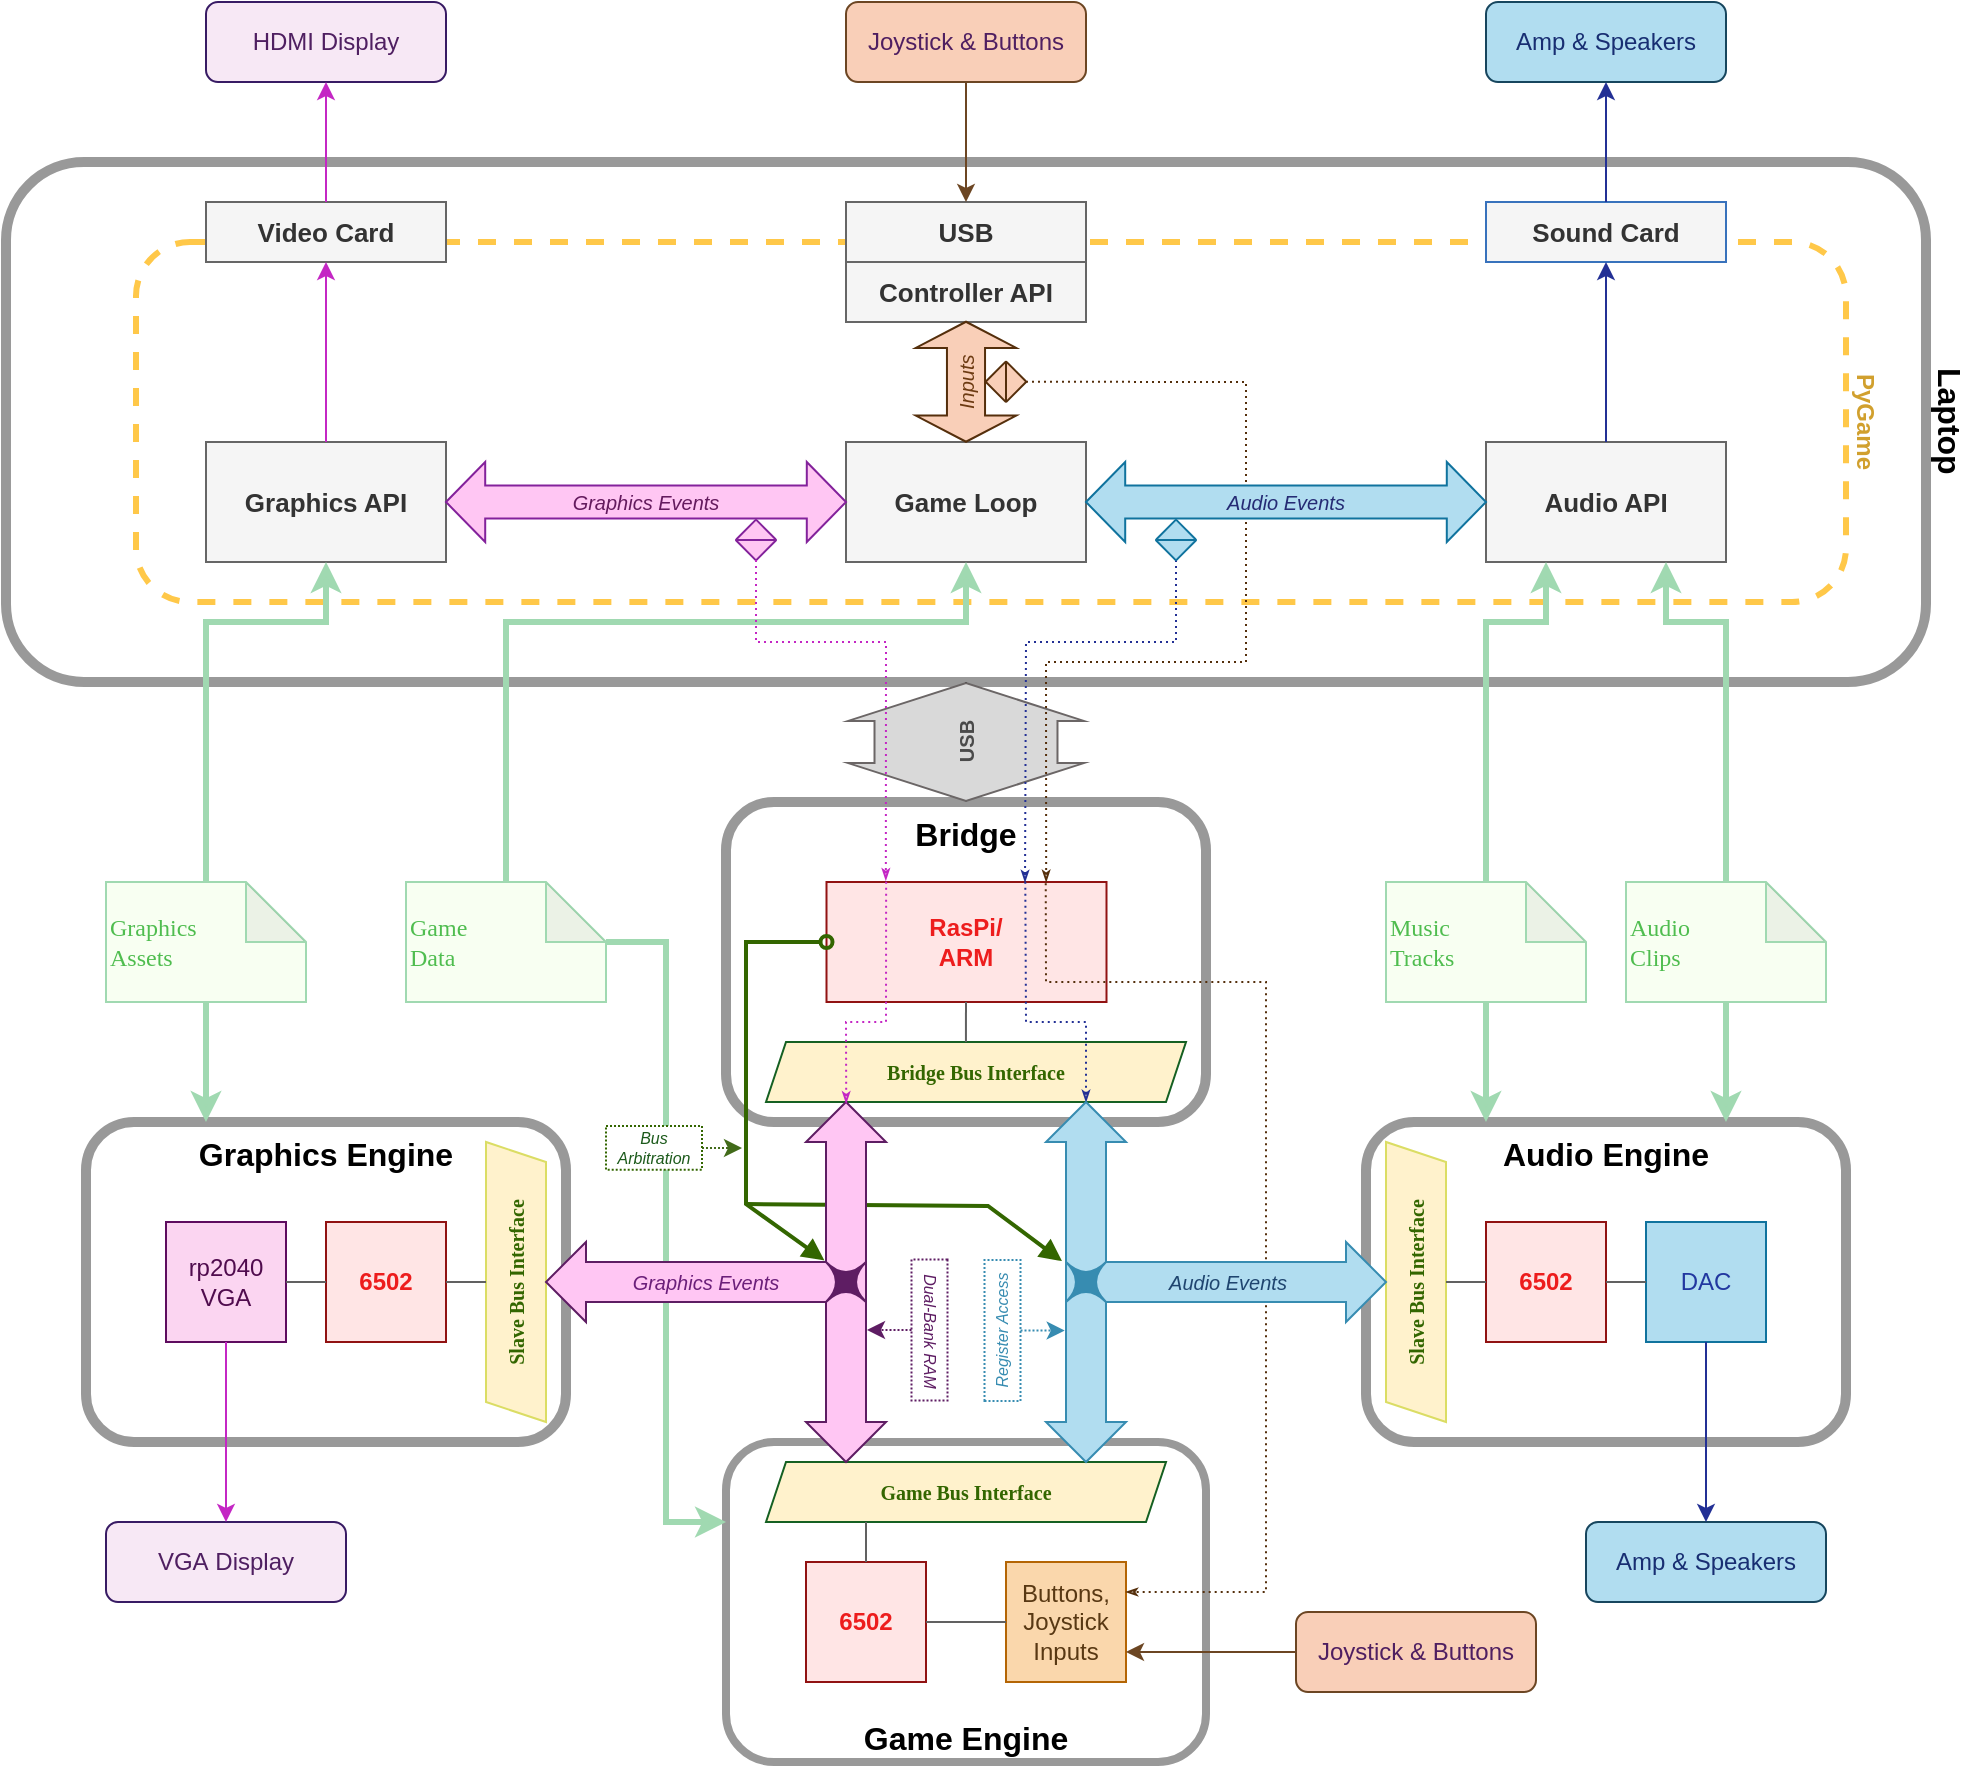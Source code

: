 <mxfile version="26.0.16" pages="4">
  <diagram name="v3" id="cfBAnGJzeLO8XXoe80y3">
    <mxGraphModel dx="1143" dy="737" grid="0" gridSize="10" guides="1" tooltips="1" connect="1" arrows="1" fold="1" page="1" pageScale="1" pageWidth="1700" pageHeight="1100" background="none" math="0" shadow="0">
      <root>
        <mxCell id="a4Zf5m_pX3OLwlc7lqeS-0" />
        <mxCell id="a4Zf5m_pX3OLwlc7lqeS-1" parent="a4Zf5m_pX3OLwlc7lqeS-0" />
        <mxCell id="a4Zf5m_pX3OLwlc7lqeS-2" value="Laptop" style="rounded=1;whiteSpace=wrap;html=1;labelPosition=right;verticalLabelPosition=middle;align=left;verticalAlign=middle;fontStyle=1;fontSize=16;strokeWidth=5;opacity=40;textDirection=vertical-rl;" parent="a4Zf5m_pX3OLwlc7lqeS-1" vertex="1">
          <mxGeometry x="440" y="120" width="960" height="260" as="geometry" />
        </mxCell>
        <mxCell id="a4Zf5m_pX3OLwlc7lqeS-3" value="Bridge" style="rounded=1;whiteSpace=wrap;html=1;labelPosition=center;verticalLabelPosition=middle;align=center;verticalAlign=top;fontStyle=1;fontSize=16;strokeWidth=5;opacity=40;" parent="a4Zf5m_pX3OLwlc7lqeS-1" vertex="1">
          <mxGeometry x="800" y="440" width="240" height="160" as="geometry" />
        </mxCell>
        <mxCell id="a4Zf5m_pX3OLwlc7lqeS-4" value="PyGame" style="rounded=1;whiteSpace=wrap;html=1;fillColor=none;strokeWidth=3;dashed=1;verticalAlign=middle;fontStyle=1;strokeColor=#FFC849;fontColor=#D1A02E;textDirection=vertical-lr;labelPosition=right;verticalLabelPosition=middle;align=left;" parent="a4Zf5m_pX3OLwlc7lqeS-1" vertex="1">
          <mxGeometry x="505" y="160" width="855" height="180" as="geometry" />
        </mxCell>
        <mxCell id="a4Zf5m_pX3OLwlc7lqeS-5" value="" style="edgeStyle=orthogonalEdgeStyle;rounded=0;orthogonalLoop=1;jettySize=auto;html=1;" parent="a4Zf5m_pX3OLwlc7lqeS-1" source="a4Zf5m_pX3OLwlc7lqeS-2" edge="1">
          <mxGeometry relative="1" as="geometry">
            <mxPoint x="920" y="440" as="targetPoint" />
          </mxGeometry>
        </mxCell>
        <mxCell id="a4Zf5m_pX3OLwlc7lqeS-6" value="Game Engine" style="rounded=1;whiteSpace=wrap;html=1;verticalAlign=bottom;fontStyle=1;fontSize=16;strokeWidth=4;opacity=40;" parent="a4Zf5m_pX3OLwlc7lqeS-1" vertex="1">
          <mxGeometry x="800" y="760" width="240" height="160" as="geometry" />
        </mxCell>
        <mxCell id="a4Zf5m_pX3OLwlc7lqeS-7" value="Audio Engine" style="rounded=1;whiteSpace=wrap;html=1;verticalAlign=top;fontStyle=1;fontSize=16;strokeWidth=5;opacity=40;" parent="a4Zf5m_pX3OLwlc7lqeS-1" vertex="1">
          <mxGeometry x="1120" y="600" width="240" height="160" as="geometry" />
        </mxCell>
        <mxCell id="a4Zf5m_pX3OLwlc7lqeS-8" value="Graphics Engine" style="rounded=1;whiteSpace=wrap;html=1;verticalAlign=top;fontStyle=1;fontSize=16;strokeWidth=5;opacity=40;" parent="a4Zf5m_pX3OLwlc7lqeS-1" vertex="1">
          <mxGeometry x="480" y="600" width="240" height="160" as="geometry" />
        </mxCell>
        <mxCell id="a4Zf5m_pX3OLwlc7lqeS-9" value="Graphics API" style="rounded=0;whiteSpace=wrap;html=1;verticalAlign=middle;fillColor=#f5f5f5;fontColor=#333333;strokeColor=#666666;fontStyle=1;fontSize=13;" parent="a4Zf5m_pX3OLwlc7lqeS-1" vertex="1">
          <mxGeometry x="540" y="260" width="120" height="60" as="geometry" />
        </mxCell>
        <mxCell id="a4Zf5m_pX3OLwlc7lqeS-10" value="Game Loop" style="rounded=0;whiteSpace=wrap;html=1;verticalAlign=middle;fillColor=#f5f5f5;fontColor=#333333;strokeColor=#666666;fontStyle=1;fontSize=13;" parent="a4Zf5m_pX3OLwlc7lqeS-1" vertex="1">
          <mxGeometry x="860" y="260" width="120" height="60" as="geometry" />
        </mxCell>
        <mxCell id="a4Zf5m_pX3OLwlc7lqeS-11" value="Audio API" style="rounded=0;whiteSpace=wrap;html=1;verticalAlign=middle;fillColor=#f5f5f5;fontColor=#333333;strokeColor=#666666;fontStyle=1;fontSize=13;" parent="a4Zf5m_pX3OLwlc7lqeS-1" vertex="1">
          <mxGeometry x="1180" y="260" width="120" height="60" as="geometry" />
        </mxCell>
        <mxCell id="a4Zf5m_pX3OLwlc7lqeS-12" value="Graphics&lt;div&gt;Assets&lt;/div&gt;" style="shape=note;whiteSpace=wrap;html=1;backgroundOutline=1;darkOpacity=0.05;verticalAlign=middle;align=left;fillColor=#F8FFF2;strokeColor=light-dark(#a0d9b1, #EDEDED);fontFamily=Lucida Console;fontColor=light-dark(#4FBD4F,#EDEDED);" parent="a4Zf5m_pX3OLwlc7lqeS-1" vertex="1">
          <mxGeometry x="490" y="480" width="100" height="60" as="geometry" />
        </mxCell>
        <mxCell id="a4Zf5m_pX3OLwlc7lqeS-13" value="RasPi/&lt;div&gt;ARM&lt;/div&gt;" style="rounded=0;whiteSpace=wrap;html=1;fillColor=light-dark(#ffe5e5, #512d2b);strokeColor=light-dark(#911212, #d7817e);fontColor=light-dark(#ed1d1d, #EDEDED);fontStyle=1" parent="a4Zf5m_pX3OLwlc7lqeS-1" vertex="1">
          <mxGeometry x="850.25" y="480" width="140" height="60" as="geometry" />
        </mxCell>
        <mxCell id="a4Zf5m_pX3OLwlc7lqeS-14" value="6502" style="rounded=0;whiteSpace=wrap;html=1;fillColor=light-dark(#ffe5e5, #512d2b);strokeColor=light-dark(#911212, #d7817e);fontColor=light-dark(#ed1d1d, #EDEDED);fontStyle=1" parent="a4Zf5m_pX3OLwlc7lqeS-1" vertex="1">
          <mxGeometry x="1180" y="650" width="60" height="60" as="geometry" />
        </mxCell>
        <mxCell id="a4Zf5m_pX3OLwlc7lqeS-15" value="6502" style="rounded=0;whiteSpace=wrap;html=1;fillColor=light-dark(#ffe5e5, #512d2b);strokeColor=light-dark(#911212, #d7817e);fontColor=light-dark(#ed1d1d, #EDEDED);fontStyle=1" parent="a4Zf5m_pX3OLwlc7lqeS-1" vertex="1">
          <mxGeometry x="600" y="650" width="60" height="60" as="geometry" />
        </mxCell>
        <mxCell id="a4Zf5m_pX3OLwlc7lqeS-16" value="6502" style="rounded=0;whiteSpace=wrap;html=1;fillColor=light-dark(#ffe5e5, #512d2b);strokeColor=light-dark(#911212, #d7817e);fontColor=light-dark(#ed1d1d, #EDEDED);fontStyle=1" parent="a4Zf5m_pX3OLwlc7lqeS-1" vertex="1">
          <mxGeometry x="840" y="820" width="60" height="60" as="geometry" />
        </mxCell>
        <mxCell id="a4Zf5m_pX3OLwlc7lqeS-17" value="Game&lt;div&gt;Data&lt;/div&gt;" style="shape=note;whiteSpace=wrap;html=1;backgroundOutline=1;darkOpacity=0.05;verticalAlign=middle;align=left;fillColor=#F8FFF2;strokeColor=light-dark(#a0d9b1, #EDEDED);fontFamily=Lucida Console;fontColor=light-dark(#4FBD4F,#EDEDED);" parent="a4Zf5m_pX3OLwlc7lqeS-1" vertex="1">
          <mxGeometry x="640" y="480" width="100" height="60" as="geometry" />
        </mxCell>
        <mxCell id="a4Zf5m_pX3OLwlc7lqeS-18" value="&lt;div&gt;Music&lt;/div&gt;&lt;div&gt;Tracks&lt;/div&gt;" style="shape=note;whiteSpace=wrap;html=1;backgroundOutline=1;darkOpacity=0.05;verticalAlign=middle;align=left;fillColor=#F8FFF2;strokeColor=light-dark(#a0d9b1, #EDEDED);fontFamily=Lucida Console;fontColor=light-dark(#4FBD4F,#EDEDED);" parent="a4Zf5m_pX3OLwlc7lqeS-1" vertex="1">
          <mxGeometry x="1130" y="480" width="100" height="60" as="geometry" />
        </mxCell>
        <mxCell id="a4Zf5m_pX3OLwlc7lqeS-19" value="" style="endArrow=classic;html=1;rounded=0;entryX=0.5;entryY=1;entryDx=0;entryDy=0;strokeColor=light-dark(#a0d9b1, #EDEDED);strokeWidth=3;exitX=0.5;exitY=0;exitDx=0;exitDy=0;exitPerimeter=0;" parent="a4Zf5m_pX3OLwlc7lqeS-1" source="a4Zf5m_pX3OLwlc7lqeS-12" target="a4Zf5m_pX3OLwlc7lqeS-9" edge="1">
          <mxGeometry width="50" height="50" relative="1" as="geometry">
            <mxPoint x="520" y="450" as="sourcePoint" />
            <mxPoint x="930" y="550" as="targetPoint" />
            <Array as="points">
              <mxPoint x="540" y="350" />
              <mxPoint x="600" y="350" />
            </Array>
          </mxGeometry>
        </mxCell>
        <mxCell id="a4Zf5m_pX3OLwlc7lqeS-20" value="" style="endArrow=classic;html=1;rounded=0;entryX=0.25;entryY=0;entryDx=0;entryDy=0;strokeColor=light-dark(#a0d9b1, #EDEDED);strokeWidth=3;exitX=0.5;exitY=1;exitDx=0;exitDy=0;exitPerimeter=0;" parent="a4Zf5m_pX3OLwlc7lqeS-1" source="a4Zf5m_pX3OLwlc7lqeS-12" target="a4Zf5m_pX3OLwlc7lqeS-8" edge="1">
          <mxGeometry width="50" height="50" relative="1" as="geometry">
            <mxPoint x="540" y="560" as="sourcePoint" />
            <mxPoint x="550" y="280" as="targetPoint" />
            <Array as="points" />
          </mxGeometry>
        </mxCell>
        <mxCell id="a4Zf5m_pX3OLwlc7lqeS-21" value="" style="endArrow=classic;html=1;rounded=0;strokeColor=light-dark(#a0d9b1, #EDEDED);strokeWidth=3;exitX=0;exitY=0;exitDx=100;exitDy=30;exitPerimeter=0;entryX=0;entryY=0.25;entryDx=0;entryDy=0;" parent="a4Zf5m_pX3OLwlc7lqeS-1" source="a4Zf5m_pX3OLwlc7lqeS-17" target="a4Zf5m_pX3OLwlc7lqeS-6" edge="1">
          <mxGeometry width="50" height="50" relative="1" as="geometry">
            <mxPoint x="770" y="510" as="sourcePoint" />
            <mxPoint x="880" y="730" as="targetPoint" />
            <Array as="points">
              <mxPoint x="770" y="510" />
              <mxPoint x="770" y="680" />
              <mxPoint x="770" y="800" />
            </Array>
          </mxGeometry>
        </mxCell>
        <mxCell id="a4Zf5m_pX3OLwlc7lqeS-22" value="" style="endArrow=classic;html=1;rounded=0;exitX=0.5;exitY=0;exitDx=0;exitDy=0;exitPerimeter=0;entryX=0.5;entryY=1;entryDx=0;entryDy=0;strokeColor=light-dark(#a0d9b1, #EDEDED);strokeWidth=3;" parent="a4Zf5m_pX3OLwlc7lqeS-1" source="a4Zf5m_pX3OLwlc7lqeS-17" target="a4Zf5m_pX3OLwlc7lqeS-10" edge="1">
          <mxGeometry width="50" height="50" relative="1" as="geometry">
            <mxPoint x="570" y="520" as="sourcePoint" />
            <mxPoint x="610" y="310" as="targetPoint" />
            <Array as="points">
              <mxPoint x="690" y="350" />
              <mxPoint x="920" y="350" />
            </Array>
          </mxGeometry>
        </mxCell>
        <mxCell id="a4Zf5m_pX3OLwlc7lqeS-23" value="" style="endArrow=classic;html=1;rounded=0;strokeColor=light-dark(#a0d9b1, #EDEDED);strokeWidth=3;entryX=0.25;entryY=0;entryDx=0;entryDy=0;exitX=0.5;exitY=1;exitDx=0;exitDy=0;exitPerimeter=0;" parent="a4Zf5m_pX3OLwlc7lqeS-1" source="a4Zf5m_pX3OLwlc7lqeS-18" target="a4Zf5m_pX3OLwlc7lqeS-7" edge="1">
          <mxGeometry width="50" height="50" relative="1" as="geometry">
            <mxPoint x="1190" y="590" as="sourcePoint" />
            <mxPoint x="1210" y="600" as="targetPoint" />
            <Array as="points" />
          </mxGeometry>
        </mxCell>
        <mxCell id="a4Zf5m_pX3OLwlc7lqeS-24" value="Audio&lt;div&gt;Clips&lt;/div&gt;" style="shape=note;whiteSpace=wrap;html=1;backgroundOutline=1;darkOpacity=0.05;verticalAlign=middle;align=left;fillColor=#F8FFF2;strokeColor=light-dark(#a0d9b1, #EDEDED);fontFamily=Lucida Console;fontColor=light-dark(#4FBD4F,#EDEDED);" parent="a4Zf5m_pX3OLwlc7lqeS-1" vertex="1">
          <mxGeometry x="1250" y="480" width="100" height="60" as="geometry" />
        </mxCell>
        <mxCell id="a4Zf5m_pX3OLwlc7lqeS-25" value="" style="endArrow=classic;html=1;rounded=0;strokeColor=light-dark(#a0d9b1, #EDEDED);strokeWidth=3;entryX=0.75;entryY=0;entryDx=0;entryDy=0;exitX=0.5;exitY=1;exitDx=0;exitDy=0;exitPerimeter=0;" parent="a4Zf5m_pX3OLwlc7lqeS-1" source="a4Zf5m_pX3OLwlc7lqeS-24" target="a4Zf5m_pX3OLwlc7lqeS-7" edge="1">
          <mxGeometry width="50" height="50" relative="1" as="geometry">
            <mxPoint x="1260" y="500" as="sourcePoint" />
            <mxPoint x="1260" y="570" as="targetPoint" />
            <Array as="points" />
          </mxGeometry>
        </mxCell>
        <mxCell id="a4Zf5m_pX3OLwlc7lqeS-26" value="" style="endArrow=classic;html=1;rounded=0;strokeColor=light-dark(#a0d9b1, #EDEDED);strokeWidth=3;entryX=0.25;entryY=1;entryDx=0;entryDy=0;exitX=0.5;exitY=0;exitDx=0;exitDy=0;exitPerimeter=0;" parent="a4Zf5m_pX3OLwlc7lqeS-1" source="a4Zf5m_pX3OLwlc7lqeS-18" target="a4Zf5m_pX3OLwlc7lqeS-11" edge="1">
          <mxGeometry width="50" height="50" relative="1" as="geometry">
            <mxPoint x="1190" y="550" as="sourcePoint" />
            <mxPoint x="1190" y="620" as="targetPoint" />
            <Array as="points">
              <mxPoint x="1180" y="350" />
              <mxPoint x="1210" y="350" />
            </Array>
          </mxGeometry>
        </mxCell>
        <mxCell id="a4Zf5m_pX3OLwlc7lqeS-27" value="" style="endArrow=classic;html=1;rounded=0;strokeColor=light-dark(#a0d9b1, #EDEDED);strokeWidth=3;entryX=0.75;entryY=1;entryDx=0;entryDy=0;exitX=0.5;exitY=0;exitDx=0;exitDy=0;exitPerimeter=0;" parent="a4Zf5m_pX3OLwlc7lqeS-1" source="a4Zf5m_pX3OLwlc7lqeS-24" target="a4Zf5m_pX3OLwlc7lqeS-11" edge="1">
          <mxGeometry width="50" height="50" relative="1" as="geometry">
            <mxPoint x="1190" y="490" as="sourcePoint" />
            <mxPoint x="1220" y="310" as="targetPoint" />
            <Array as="points">
              <mxPoint x="1300" y="350" />
              <mxPoint x="1270" y="350" />
            </Array>
          </mxGeometry>
        </mxCell>
        <mxCell id="a4Zf5m_pX3OLwlc7lqeS-28" value="USB" style="shape=flexArrow;endArrow=classic;startArrow=classic;html=1;rounded=0;entryX=0.5;entryY=1;entryDx=0;entryDy=0;fillColor=light-dark(#D9D9D9,#EDEDED);gradientColor=none;fillStyle=solid;horizontal=0;fontSize=10;verticalAlign=middle;fontStyle=1;startWidth=25.355;startSize=5.984;width=91.494;endWidth=25.355;endSize=5.984;labelBackgroundColor=none;fontColor=light-dark(#4a4a4a, #ededed);strokeColor=light-dark(#6b6666, #ededed);" parent="a4Zf5m_pX3OLwlc7lqeS-1" target="a4Zf5m_pX3OLwlc7lqeS-2" edge="1">
          <mxGeometry width="100" height="100" relative="1" as="geometry">
            <mxPoint x="920" y="440" as="sourcePoint" />
            <mxPoint x="1020" y="370" as="targetPoint" />
          </mxGeometry>
        </mxCell>
        <mxCell id="a4Zf5m_pX3OLwlc7lqeS-29" value="Graphics Events" style="shape=doubleArrow;whiteSpace=wrap;html=1;arrowWidth=0.411;arrowSize=0.098;fillColor=light-dark(#ffc6f3, #ededed);strokeColor=light-dark(#83229b, #f887ff);pointerEvents=0;align=center;verticalAlign=middle;fontFamily=Helvetica;fontSize=10;fontColor=light-dark(#641b5e, #ededed);gradientColor=none;fillStyle=solid;fontStyle=2" parent="a4Zf5m_pX3OLwlc7lqeS-1" vertex="1">
          <mxGeometry x="660" y="270" width="200" height="40" as="geometry" />
        </mxCell>
        <mxCell id="a4Zf5m_pX3OLwlc7lqeS-30" value="rp2040&lt;div&gt;VGA&lt;/div&gt;" style="rounded=0;whiteSpace=wrap;html=1;fillColor=light-dark(#fbd5f1, #4b2d08);strokeColor=light-dark(#5e0c5f, #c98531);fontColor=light-dark(#500c4e, #EDEDED);" parent="a4Zf5m_pX3OLwlc7lqeS-1" vertex="1">
          <mxGeometry x="520" y="650" width="60" height="60" as="geometry" />
        </mxCell>
        <mxCell id="a4Zf5m_pX3OLwlc7lqeS-31" value="" style="verticalLabelPosition=bottom;verticalAlign=top;html=1;shape=mxgraph.flowchart.sort;fillColor=light-dark(#ffc6f3, #ededed);strokeColor=light-dark(#83229b, #ededed);" parent="a4Zf5m_pX3OLwlc7lqeS-1" vertex="1">
          <mxGeometry x="805" y="299" width="20" height="20" as="geometry" />
        </mxCell>
        <mxCell id="a4Zf5m_pX3OLwlc7lqeS-32" value="" style="endArrow=classicThin;html=1;rounded=0;exitX=0.5;exitY=1;exitDx=0;exitDy=0;exitPerimeter=0;strokeColor=light-dark(#233095, #ededed);endFill=0;dashed=1;dashPattern=1 2;startSize=3;endSize=3;entryX=0.709;entryY=0.001;entryDx=0;entryDy=0;entryPerimeter=0;" parent="a4Zf5m_pX3OLwlc7lqeS-1" source="a4Zf5m_pX3OLwlc7lqeS-66" target="a4Zf5m_pX3OLwlc7lqeS-13" edge="1">
          <mxGeometry width="50" height="50" relative="1" as="geometry">
            <mxPoint x="1015" y="315.5" as="sourcePoint" />
            <mxPoint x="960" y="480" as="targetPoint" />
            <Array as="points">
              <mxPoint x="1025" y="360" />
              <mxPoint x="950" y="360" />
            </Array>
          </mxGeometry>
        </mxCell>
        <mxCell id="a4Zf5m_pX3OLwlc7lqeS-33" value="" style="endArrow=classicThin;html=1;rounded=0;exitX=0.5;exitY=1;exitDx=0;exitDy=0;exitPerimeter=0;strokeColor=light-dark(#C427C4,#EDEDED);entryX=0.333;entryY=0.245;entryDx=0;entryDy=0;entryPerimeter=0;endFill=0;dashed=1;dashPattern=1 2;startSize=3;endSize=3;" parent="a4Zf5m_pX3OLwlc7lqeS-1" source="a4Zf5m_pX3OLwlc7lqeS-31" target="a4Zf5m_pX3OLwlc7lqeS-3" edge="1">
          <mxGeometry width="50" height="50" relative="1" as="geometry">
            <mxPoint x="880" y="410" as="sourcePoint" />
            <mxPoint x="880" y="480" as="targetPoint" />
            <Array as="points">
              <mxPoint x="815" y="360" />
              <mxPoint x="880" y="360" />
            </Array>
          </mxGeometry>
        </mxCell>
        <mxCell id="a4Zf5m_pX3OLwlc7lqeS-34" value="DAC" style="rounded=0;whiteSpace=wrap;html=1;fillColor=#b1ddf0;strokeColor=#10739e;fontColor=light-dark(#2237a0, #ededed);" parent="a4Zf5m_pX3OLwlc7lqeS-1" vertex="1">
          <mxGeometry x="1260" y="650" width="60" height="60" as="geometry" />
        </mxCell>
        <mxCell id="a4Zf5m_pX3OLwlc7lqeS-35" value="Buttons,&lt;div&gt;Joystick&lt;br&gt;&lt;div&gt;Inputs&lt;/div&gt;&lt;/div&gt;" style="rounded=0;whiteSpace=wrap;html=1;fillColor=#fad7ac;strokeColor=#b46504;fontColor=light-dark(#583813, #ededed);" parent="a4Zf5m_pX3OLwlc7lqeS-1" vertex="1">
          <mxGeometry x="940" y="820" width="60" height="60" as="geometry" />
        </mxCell>
        <mxCell id="a4Zf5m_pX3OLwlc7lqeS-36" value="Video Card" style="rounded=0;whiteSpace=wrap;html=1;verticalAlign=middle;fillColor=#f5f5f5;fontColor=#333333;strokeColor=#666666;fontStyle=1;fontSize=13;" parent="a4Zf5m_pX3OLwlc7lqeS-1" vertex="1">
          <mxGeometry x="540" y="140" width="120" height="30" as="geometry" />
        </mxCell>
        <mxCell id="a4Zf5m_pX3OLwlc7lqeS-37" value="Game Bus Interface" style="shape=parallelogram;perimeter=parallelogramPerimeter;whiteSpace=wrap;html=1;fixedSize=1;size=10;fontFamily=Comic Sans MS;fillColor=#fff2cc;strokeColor=light-dark(#156022, #515313);fontStyle=1;fontColor=#336600;fontSize=10;" parent="a4Zf5m_pX3OLwlc7lqeS-1" vertex="1">
          <mxGeometry x="820" y="770" width="200" height="30" as="geometry" />
        </mxCell>
        <mxCell id="a4Zf5m_pX3OLwlc7lqeS-38" value="Bridge&lt;span style=&quot;background-color: transparent;&quot;&gt;&amp;nbsp;Bus Interface&lt;/span&gt;" style="shape=parallelogram;perimeter=parallelogramPerimeter;whiteSpace=wrap;html=1;fixedSize=1;size=10;fontFamily=Comic Sans MS;fillColor=#fff2cc;strokeColor=light-dark(#156022, #515313);fontStyle=1;fontColor=#336600;fontSize=10;" parent="a4Zf5m_pX3OLwlc7lqeS-1" vertex="1">
          <mxGeometry x="820" y="560" width="210" height="30" as="geometry" />
        </mxCell>
        <mxCell id="a4Zf5m_pX3OLwlc7lqeS-39" value="" style="endArrow=classicThin;html=1;rounded=0;strokeColor=light-dark(#233095, #ededed);exitX=0.71;exitY=-0.002;exitDx=0;exitDy=0;exitPerimeter=0;entryX=0;entryY=0;entryDx=0;entryDy=150;entryPerimeter=0;endFill=0;dashed=1;dashPattern=1 2;startSize=3;endSize=3;" parent="a4Zf5m_pX3OLwlc7lqeS-1" source="a4Zf5m_pX3OLwlc7lqeS-13" target="a4Zf5m_pX3OLwlc7lqeS-70" edge="1">
          <mxGeometry width="50" height="50" relative="1" as="geometry">
            <mxPoint x="960" y="520" as="sourcePoint" />
            <mxPoint x="1130" y="660" as="targetPoint" />
            <Array as="points">
              <mxPoint x="950" y="550" />
              <mxPoint x="980" y="550" />
            </Array>
          </mxGeometry>
        </mxCell>
        <mxCell id="a4Zf5m_pX3OLwlc7lqeS-40" value="Slave Bus Interface" style="shape=parallelogram;perimeter=parallelogramPerimeter;whiteSpace=wrap;html=1;fixedSize=1;size=10;fontFamily=Comic Sans MS;fillColor=#fff2cc;strokeColor=light-dark(#dbdd64, #515313);fontStyle=1;fontColor=#336600;rotation=-90;fontSize=10;" parent="a4Zf5m_pX3OLwlc7lqeS-1" vertex="1">
          <mxGeometry x="1075" y="665" width="140" height="30" as="geometry" />
        </mxCell>
        <mxCell id="a4Zf5m_pX3OLwlc7lqeS-41" value="Slave Bus Interface" style="shape=parallelogram;perimeter=parallelogramPerimeter;whiteSpace=wrap;html=1;fixedSize=1;size=10;fontFamily=Comic Sans MS;fillColor=#fff2cc;strokeColor=light-dark(#dbdd64, #515313);fontStyle=1;fontColor=#336600;rotation=-90;fontSize=10;" parent="a4Zf5m_pX3OLwlc7lqeS-1" vertex="1">
          <mxGeometry x="625" y="665" width="140" height="30" as="geometry" />
        </mxCell>
        <mxCell id="a4Zf5m_pX3OLwlc7lqeS-42" value="" style="endArrow=oval;startArrow=block;html=1;rounded=0;entryX=0;entryY=0.5;entryDx=0;entryDy=0;textDirection=vertical-lr;verticalAlign=middle;align=center;fontColor=light-dark(#336600, #ededed);strokeColor=light-dark(#336600, #ededed);fontStyle=2;fontFamily=Comic Sans MS;exitX=0.56;exitY=0.819;exitDx=0;exitDy=0;strokeWidth=2;startFill=1;endFill=0;exitPerimeter=0;" parent="a4Zf5m_pX3OLwlc7lqeS-1" source="a4Zf5m_pX3OLwlc7lqeS-59" target="a4Zf5m_pX3OLwlc7lqeS-13" edge="1">
          <mxGeometry width="50" height="50" relative="1" as="geometry">
            <mxPoint x="910" y="680" as="sourcePoint" />
            <mxPoint x="960" y="630" as="targetPoint" />
            <Array as="points">
              <mxPoint x="810" y="641" />
              <mxPoint x="810" y="510" />
            </Array>
          </mxGeometry>
        </mxCell>
        <mxCell id="a4Zf5m_pX3OLwlc7lqeS-43" value="Sound Card" style="rounded=0;whiteSpace=wrap;html=1;verticalAlign=middle;fillColor=#f5f5f5;fontColor=#333333;strokeColor=light-dark(#3872bc, #959595);fontStyle=1;fontSize=13;" parent="a4Zf5m_pX3OLwlc7lqeS-1" vertex="1">
          <mxGeometry x="1180" y="140" width="120" height="30" as="geometry" />
        </mxCell>
        <mxCell id="a4Zf5m_pX3OLwlc7lqeS-44" value="HDMI&amp;nbsp;&lt;span style=&quot;background-color: transparent; color: light-dark(rgb(79, 31, 97), rgb(237, 237, 237));&quot;&gt;Display&lt;/span&gt;" style="rounded=1;whiteSpace=wrap;html=1;fontColor=light-dark(#4f1f61, #ededed);strokeColor=light-dark(#381b64, #ededed);fillColor=light-dark(#f7e8f5, #ededed);" parent="a4Zf5m_pX3OLwlc7lqeS-1" vertex="1">
          <mxGeometry x="540" y="40" width="120" height="40" as="geometry" />
        </mxCell>
        <mxCell id="a4Zf5m_pX3OLwlc7lqeS-45" value="VGA&amp;nbsp;&lt;span style=&quot;background-color: transparent; color: light-dark(rgb(79, 31, 97), rgb(237, 237, 237));&quot;&gt;Display&lt;/span&gt;" style="rounded=1;whiteSpace=wrap;html=1;fontColor=light-dark(#4f1f61, #ededed);strokeColor=light-dark(#381b64, #ededed);fillColor=light-dark(#f7e8f5, #ededed);" parent="a4Zf5m_pX3OLwlc7lqeS-1" vertex="1">
          <mxGeometry x="490" y="800" width="120" height="40" as="geometry" />
        </mxCell>
        <mxCell id="a4Zf5m_pX3OLwlc7lqeS-46" value="Amp &amp;amp; Speakers" style="rounded=1;whiteSpace=wrap;html=1;fontColor=light-dark(#182e72, #ededed);strokeColor=light-dark(#17465e, #ededed);fillColor=light-dark(#b1ddf0, #ededed);" parent="a4Zf5m_pX3OLwlc7lqeS-1" vertex="1">
          <mxGeometry x="1180" y="40" width="120" height="40" as="geometry" />
        </mxCell>
        <mxCell id="a4Zf5m_pX3OLwlc7lqeS-47" value="Amp &amp;amp; Speakers" style="rounded=1;whiteSpace=wrap;html=1;fontColor=light-dark(#182e72, #ededed);strokeColor=light-dark(#17465e, #ededed);fillColor=light-dark(#b1ddf0, #ededed);" parent="a4Zf5m_pX3OLwlc7lqeS-1" vertex="1">
          <mxGeometry x="1230" y="800" width="120" height="40" as="geometry" />
        </mxCell>
        <mxCell id="a4Zf5m_pX3OLwlc7lqeS-48" value="" style="endArrow=classic;html=1;rounded=0;exitX=0.5;exitY=0;exitDx=0;exitDy=0;strokeColor=light-dark(#233095, #ededed);entryX=0.5;entryY=1;entryDx=0;entryDy=0;" parent="a4Zf5m_pX3OLwlc7lqeS-1" source="a4Zf5m_pX3OLwlc7lqeS-43" target="a4Zf5m_pX3OLwlc7lqeS-46" edge="1">
          <mxGeometry width="50" height="50" relative="1" as="geometry">
            <mxPoint x="1535" y="30" as="sourcePoint" />
            <mxPoint x="1470" y="111" as="targetPoint" />
          </mxGeometry>
        </mxCell>
        <mxCell id="a4Zf5m_pX3OLwlc7lqeS-49" value="" style="endArrow=classic;html=1;rounded=0;exitX=0.5;exitY=0;exitDx=0;exitDy=0;strokeColor=light-dark(#C427C4,#EDEDED);" parent="a4Zf5m_pX3OLwlc7lqeS-1" source="a4Zf5m_pX3OLwlc7lqeS-36" target="a4Zf5m_pX3OLwlc7lqeS-44" edge="1">
          <mxGeometry width="50" height="50" relative="1" as="geometry">
            <mxPoint x="825" y="148" as="sourcePoint" />
            <mxPoint x="890" y="229" as="targetPoint" />
          </mxGeometry>
        </mxCell>
        <mxCell id="a4Zf5m_pX3OLwlc7lqeS-50" value="" style="endArrow=classic;html=1;rounded=0;exitX=0.5;exitY=0;exitDx=0;exitDy=0;strokeColor=light-dark(#233095, #ededed);entryX=0.5;entryY=1;entryDx=0;entryDy=0;" parent="a4Zf5m_pX3OLwlc7lqeS-1" source="a4Zf5m_pX3OLwlc7lqeS-11" target="a4Zf5m_pX3OLwlc7lqeS-43" edge="1">
          <mxGeometry width="50" height="50" relative="1" as="geometry">
            <mxPoint x="1250" y="150" as="sourcePoint" />
            <mxPoint x="1250" y="90" as="targetPoint" />
          </mxGeometry>
        </mxCell>
        <mxCell id="a4Zf5m_pX3OLwlc7lqeS-51" value="" style="endArrow=classic;html=1;rounded=0;exitX=0.5;exitY=0;exitDx=0;exitDy=0;strokeColor=light-dark(#C427C4,#EDEDED);entryX=0.5;entryY=1;entryDx=0;entryDy=0;" parent="a4Zf5m_pX3OLwlc7lqeS-1" source="a4Zf5m_pX3OLwlc7lqeS-9" target="a4Zf5m_pX3OLwlc7lqeS-36" edge="1">
          <mxGeometry width="50" height="50" relative="1" as="geometry">
            <mxPoint x="610" y="150" as="sourcePoint" />
            <mxPoint x="610" y="90" as="targetPoint" />
          </mxGeometry>
        </mxCell>
        <mxCell id="a4Zf5m_pX3OLwlc7lqeS-52" value="USB" style="rounded=0;whiteSpace=wrap;html=1;verticalAlign=middle;fillColor=#f5f5f5;fontColor=#333333;strokeColor=#666666;fontStyle=1;fontSize=13;" parent="a4Zf5m_pX3OLwlc7lqeS-1" vertex="1">
          <mxGeometry x="860" y="140" width="120" height="30" as="geometry" />
        </mxCell>
        <mxCell id="a4Zf5m_pX3OLwlc7lqeS-53" value="Controller API" style="rounded=0;whiteSpace=wrap;html=1;verticalAlign=middle;fillColor=#f5f5f5;fontColor=#333333;strokeColor=#666666;fontStyle=1;fontSize=13;" parent="a4Zf5m_pX3OLwlc7lqeS-1" vertex="1">
          <mxGeometry x="860" y="170" width="120" height="30" as="geometry" />
        </mxCell>
        <mxCell id="a4Zf5m_pX3OLwlc7lqeS-54" value="Inputs" style="shape=doubleArrow;whiteSpace=wrap;html=1;arrowWidth=0.379;arrowSize=0.218;fillColor=light-dark(#f9cfb8, #ededed);strokeColor=light-dark(#552f0c, #f887ff);pointerEvents=0;align=center;verticalAlign=middle;fontFamily=Helvetica;fontSize=10;fontColor=light-dark(#6d3b12, #ededed);gradientColor=none;fillStyle=solid;fontStyle=2;rotation=-90;" parent="a4Zf5m_pX3OLwlc7lqeS-1" vertex="1">
          <mxGeometry x="890" y="204.75" width="60" height="50.25" as="geometry" />
        </mxCell>
        <mxCell id="a4Zf5m_pX3OLwlc7lqeS-55" value="" style="endArrow=classic;html=1;rounded=0;exitX=0.5;exitY=1;exitDx=0;exitDy=0;strokeColor=light-dark(#233095, #ededed);entryX=0.5;entryY=0;entryDx=0;entryDy=0;" parent="a4Zf5m_pX3OLwlc7lqeS-1" source="a4Zf5m_pX3OLwlc7lqeS-34" target="a4Zf5m_pX3OLwlc7lqeS-47" edge="1">
          <mxGeometry width="50" height="50" relative="1" as="geometry">
            <mxPoint x="1500" y="740" as="sourcePoint" />
            <mxPoint x="1500" y="650" as="targetPoint" />
          </mxGeometry>
        </mxCell>
        <mxCell id="a4Zf5m_pX3OLwlc7lqeS-56" value="" style="endArrow=classic;html=1;rounded=0;exitX=0.5;exitY=1;exitDx=0;exitDy=0;strokeColor=light-dark(#C427C4,#EDEDED);entryX=0.5;entryY=0;entryDx=0;entryDy=0;" parent="a4Zf5m_pX3OLwlc7lqeS-1" source="a4Zf5m_pX3OLwlc7lqeS-30" target="a4Zf5m_pX3OLwlc7lqeS-45" edge="1">
          <mxGeometry width="50" height="50" relative="1" as="geometry">
            <mxPoint x="440" y="755" as="sourcePoint" />
            <mxPoint x="440" y="695" as="targetPoint" />
          </mxGeometry>
        </mxCell>
        <mxCell id="a4Zf5m_pX3OLwlc7lqeS-57" value="" style="endArrow=block;html=1;rounded=0;entryX=0.442;entryY=0.953;entryDx=0;entryDy=0;strokeColor=light-dark(#336600, #ededed);strokeWidth=2;endFill=1;entryPerimeter=0;" parent="a4Zf5m_pX3OLwlc7lqeS-1" target="a4Zf5m_pX3OLwlc7lqeS-70" edge="1">
          <mxGeometry width="50" height="50" relative="1" as="geometry">
            <mxPoint x="810" y="641" as="sourcePoint" />
            <mxPoint x="1130" y="540" as="targetPoint" />
            <Array as="points">
              <mxPoint x="931" y="642" />
            </Array>
          </mxGeometry>
        </mxCell>
        <mxCell id="a4Zf5m_pX3OLwlc7lqeS-58" value="" style="group" parent="a4Zf5m_pX3OLwlc7lqeS-1" vertex="1" connectable="0">
          <mxGeometry x="710" y="590" width="170" height="180" as="geometry" />
        </mxCell>
        <mxCell id="a4Zf5m_pX3OLwlc7lqeS-59" value="" style="html=1;shadow=0;dashed=0;align=center;verticalAlign=middle;shape=mxgraph.arrows2.triadArrow;dy=10;dx=20;arrowHead=40;direction=north;fillColor=#FFC6F3;strokeColor=light-dark(#5e1d63, #ededed);" parent="a4Zf5m_pX3OLwlc7lqeS-58" vertex="1">
          <mxGeometry width="170" height="180" as="geometry" />
        </mxCell>
        <mxCell id="a4Zf5m_pX3OLwlc7lqeS-60" value="" style="shape=switch;whiteSpace=wrap;html=1;strokeColor=light-dark(#5e1d63, #121212);fillColor=light-dark(#5e1d63, #ededed);" parent="a4Zf5m_pX3OLwlc7lqeS-58" vertex="1">
          <mxGeometry x="140" y="80" width="20" height="20" as="geometry" />
        </mxCell>
        <mxCell id="a4Zf5m_pX3OLwlc7lqeS-61" value="Graphics Events" style="text;strokeColor=none;align=center;fillColor=none;html=1;verticalAlign=middle;whiteSpace=wrap;rounded=0;fontStyle=2;fontSize=10;fontColor=light-dark(#6b1f7a, #f484ff);" parent="a4Zf5m_pX3OLwlc7lqeS-58" vertex="1">
          <mxGeometry x="31.875" y="78.75" width="95.625" height="22.5" as="geometry" />
        </mxCell>
        <mxCell id="43_TUKFzH0l_hIzvt4Ss-14" value="" style="group;rotation=90;" parent="a4Zf5m_pX3OLwlc7lqeS-58" vertex="1" connectable="0">
          <mxGeometry x="27" y="14" width="62" height="66" as="geometry" />
        </mxCell>
        <mxCell id="43_TUKFzH0l_hIzvt4Ss-13" value="" style="endArrow=classic;html=1;rounded=0;strokeColor=light-dark(#426b1a, #ededed);dashed=1;dashPattern=1 1;fontColor=light-dark(#426f16, #ededed);" parent="43_TUKFzH0l_hIzvt4Ss-14" source="43_TUKFzH0l_hIzvt4Ss-12" edge="1">
          <mxGeometry width="50" height="50" relative="1" as="geometry">
            <mxPoint x="-261" y="-61.059" as="sourcePoint" />
            <mxPoint x="71" y="9" as="targetPoint" />
          </mxGeometry>
        </mxCell>
        <mxCell id="43_TUKFzH0l_hIzvt4Ss-12" value="Bus&lt;div&gt;Arbitration&lt;/div&gt;" style="text;html=1;align=center;verticalAlign=middle;whiteSpace=wrap;rounded=0;strokeColor=light-dark(#336600,#EDEDED);fontFamily=Helvetica;fontSize=8;fontColor=light-dark(#1c5a1b, #ededed);dashed=1;dashPattern=1 1;fontStyle=2;rotation=0;fillColor=default;" parent="43_TUKFzH0l_hIzvt4Ss-14" vertex="1">
          <mxGeometry x="3" y="-2" width="48" height="21.85" as="geometry" />
        </mxCell>
        <mxCell id="a4Zf5m_pX3OLwlc7lqeS-62" value="" style="endArrow=classicThin;html=1;rounded=0;strokeColor=light-dark(#C427C4,#EDEDED);entryX=0.996;entryY=0.883;entryDx=0;entryDy=0;entryPerimeter=0;exitX=0.213;exitY=-0.002;exitDx=0;exitDy=0;exitPerimeter=0;endFill=0;dashed=1;dashPattern=1 2;startSize=3;endSize=3;" parent="a4Zf5m_pX3OLwlc7lqeS-1" source="a4Zf5m_pX3OLwlc7lqeS-13" target="a4Zf5m_pX3OLwlc7lqeS-59" edge="1">
          <mxGeometry width="50" height="50" relative="1" as="geometry">
            <mxPoint x="880" y="520" as="sourcePoint" />
            <mxPoint x="740" y="640" as="targetPoint" />
            <Array as="points">
              <mxPoint x="880" y="550" />
              <mxPoint x="860" y="550" />
            </Array>
          </mxGeometry>
        </mxCell>
        <mxCell id="a4Zf5m_pX3OLwlc7lqeS-65" value="" style="endArrow=classicThin;html=1;rounded=0;exitX=0.5;exitY=0;exitDx=0;exitDy=0;exitPerimeter=0;strokeColor=light-dark(#552f0c, #ededed);endFill=0;dashed=1;dashPattern=1 2;startSize=3;endSize=3;entryX=0.667;entryY=0.25;entryDx=0;entryDy=0;entryPerimeter=0;" parent="a4Zf5m_pX3OLwlc7lqeS-1" source="a4Zf5m_pX3OLwlc7lqeS-67" target="a4Zf5m_pX3OLwlc7lqeS-3" edge="1">
          <mxGeometry width="50" height="50" relative="1" as="geometry">
            <mxPoint x="1035" y="317" as="sourcePoint" />
            <mxPoint x="970" y="490" as="targetPoint" />
            <Array as="points">
              <mxPoint x="1060" y="230" />
              <mxPoint x="1060" y="370" />
              <mxPoint x="960" y="370" />
            </Array>
          </mxGeometry>
        </mxCell>
        <mxCell id="a4Zf5m_pX3OLwlc7lqeS-66" value="" style="verticalLabelPosition=bottom;verticalAlign=top;html=1;shape=mxgraph.flowchart.sort;fillColor=light-dark(#b1ddf0, #ededed);strokeColor=light-dark(#10739e, #ededed);" parent="a4Zf5m_pX3OLwlc7lqeS-1" vertex="1">
          <mxGeometry x="1015" y="299" width="20" height="20" as="geometry" />
        </mxCell>
        <mxCell id="a4Zf5m_pX3OLwlc7lqeS-67" value="" style="verticalLabelPosition=bottom;verticalAlign=top;html=1;shape=mxgraph.flowchart.sort;fillColor=light-dark(#f9cfb8, #ededed);strokeColor=light-dark(#552f0c, #ededed);direction=south;" parent="a4Zf5m_pX3OLwlc7lqeS-1" vertex="1">
          <mxGeometry x="930" y="219.88" width="20" height="20" as="geometry" />
        </mxCell>
        <mxCell id="a4Zf5m_pX3OLwlc7lqeS-68" value="" style="endArrow=classicThin;html=1;rounded=0;exitX=0.783;exitY=0.011;exitDx=0;exitDy=0;exitPerimeter=0;strokeColor=light-dark(#552f0c, #ededed);endFill=0;dashed=1;dashPattern=1 2;startSize=3;endSize=3;entryX=1;entryY=0.25;entryDx=0;entryDy=0;" parent="a4Zf5m_pX3OLwlc7lqeS-1" source="a4Zf5m_pX3OLwlc7lqeS-13" target="a4Zf5m_pX3OLwlc7lqeS-35" edge="1">
          <mxGeometry width="50" height="50" relative="1" as="geometry">
            <mxPoint x="966" y="249" as="sourcePoint" />
            <mxPoint x="1120" y="570" as="targetPoint" />
            <Array as="points">
              <mxPoint x="960" y="530" />
              <mxPoint x="1070" y="530" />
              <mxPoint x="1070" y="835" />
            </Array>
          </mxGeometry>
        </mxCell>
        <mxCell id="a4Zf5m_pX3OLwlc7lqeS-69" value="Audio Events" style="group;verticalAlign=middle;horizontal=1;opacity=80;" parent="a4Zf5m_pX3OLwlc7lqeS-1" vertex="1" connectable="0">
          <mxGeometry x="960" y="590" width="170" height="180" as="geometry" />
        </mxCell>
        <mxCell id="a4Zf5m_pX3OLwlc7lqeS-70" value="" style="html=1;shadow=0;dashed=0;align=center;verticalAlign=middle;shape=mxgraph.arrows2.triadArrow;dy=10;dx=20;arrowHead=40;direction=south;fillColor=light-dark(#b1ddf0, #5a2950);strokeColor=light-dark(#378cb1, #ededed);" parent="a4Zf5m_pX3OLwlc7lqeS-69" vertex="1">
          <mxGeometry width="170" height="180" as="geometry" />
        </mxCell>
        <mxCell id="a4Zf5m_pX3OLwlc7lqeS-71" value="" style="shape=switch;whiteSpace=wrap;html=1;strokeColor=light-dark(#378cb1, #121212);fillColor=light-dark(#378cb1, #ededed);" parent="a4Zf5m_pX3OLwlc7lqeS-69" vertex="1">
          <mxGeometry x="10" y="80" width="20" height="20" as="geometry" />
        </mxCell>
        <mxCell id="a4Zf5m_pX3OLwlc7lqeS-72" value="Audio Events" style="text;strokeColor=none;align=center;fillColor=none;html=1;verticalAlign=middle;whiteSpace=wrap;rounded=0;fontStyle=2;fontSize=10;fontColor=light-dark(#1f456f, #709bcd);" parent="a4Zf5m_pX3OLwlc7lqeS-69" vertex="1">
          <mxGeometry x="42.5" y="78.75" width="95.625" height="22.5" as="geometry" />
        </mxCell>
        <mxCell id="a4Zf5m_pX3OLwlc7lqeS-73" value="" style="endArrow=classic;html=1;rounded=0;strokeColor=light-dark(#6c4623, #ededed);entryX=0.5;entryY=0;entryDx=0;entryDy=0;" parent="a4Zf5m_pX3OLwlc7lqeS-1" target="a4Zf5m_pX3OLwlc7lqeS-52" edge="1">
          <mxGeometry width="50" height="50" relative="1" as="geometry">
            <mxPoint x="920" y="80" as="sourcePoint" />
            <mxPoint x="860" y="40" as="targetPoint" />
          </mxGeometry>
        </mxCell>
        <mxCell id="a4Zf5m_pX3OLwlc7lqeS-74" value="Joystick &amp;amp; Buttons" style="rounded=1;whiteSpace=wrap;html=1;fontColor=light-dark(#4f1f61, #ededed);strokeColor=light-dark(#6c4623, #ededed);fillColor=light-dark(#f9cfb8, #ededed);" parent="a4Zf5m_pX3OLwlc7lqeS-1" vertex="1">
          <mxGeometry x="860" y="40" width="120" height="40" as="geometry" />
        </mxCell>
        <mxCell id="a4Zf5m_pX3OLwlc7lqeS-75" value="Joystick &amp;amp; Buttons" style="rounded=1;whiteSpace=wrap;html=1;fontColor=light-dark(#4f1f61, #ededed);strokeColor=light-dark(#6c4623, #ededed);fillColor=light-dark(#f9cfb8, #ededed);" parent="a4Zf5m_pX3OLwlc7lqeS-1" vertex="1">
          <mxGeometry x="1085" y="845" width="120" height="40" as="geometry" />
        </mxCell>
        <mxCell id="a4Zf5m_pX3OLwlc7lqeS-76" value="Audio Events" style="shape=doubleArrow;whiteSpace=wrap;html=1;arrowWidth=0.411;arrowSize=0.098;fillColor=#b1ddf0;strokeColor=#10739e;pointerEvents=0;align=center;verticalAlign=middle;fontFamily=Helvetica;fontSize=10;fillStyle=solid;fontColor=light-dark(#252b74, #ededed);fontStyle=2" parent="a4Zf5m_pX3OLwlc7lqeS-1" vertex="1">
          <mxGeometry x="980" y="270" width="200" height="40" as="geometry" />
        </mxCell>
        <mxCell id="a4Zf5m_pX3OLwlc7lqeS-77" value="" style="endArrow=classic;html=1;rounded=0;strokeColor=light-dark(#6c4623, #ededed);entryX=1;entryY=0.75;entryDx=0;entryDy=0;exitX=0;exitY=0.5;exitDx=0;exitDy=0;" parent="a4Zf5m_pX3OLwlc7lqeS-1" source="a4Zf5m_pX3OLwlc7lqeS-75" target="a4Zf5m_pX3OLwlc7lqeS-35" edge="1">
          <mxGeometry width="50" height="50" relative="1" as="geometry">
            <mxPoint x="1100" y="890" as="sourcePoint" />
            <mxPoint x="1100" y="950" as="targetPoint" />
          </mxGeometry>
        </mxCell>
        <mxCell id="a4Zf5m_pX3OLwlc7lqeS-78" value="" style="endArrow=none;html=1;rounded=0;strokeColor=light-dark(#616161, #ededed);entryX=0.25;entryY=1;entryDx=0;entryDy=0;exitX=0.5;exitY=0;exitDx=0;exitDy=0;" parent="a4Zf5m_pX3OLwlc7lqeS-1" source="a4Zf5m_pX3OLwlc7lqeS-16" target="a4Zf5m_pX3OLwlc7lqeS-37" edge="1">
          <mxGeometry width="50" height="50" relative="1" as="geometry">
            <mxPoint x="845" y="840" as="sourcePoint" />
            <mxPoint x="895" y="790" as="targetPoint" />
          </mxGeometry>
        </mxCell>
        <mxCell id="a4Zf5m_pX3OLwlc7lqeS-79" value="" style="endArrow=none;html=1;rounded=0;strokeColor=light-dark(#616161, #ededed);exitX=0.476;exitY=-0.001;exitDx=0;exitDy=0;exitPerimeter=0;" parent="a4Zf5m_pX3OLwlc7lqeS-1" source="a4Zf5m_pX3OLwlc7lqeS-38" edge="1">
          <mxGeometry width="50" height="50" relative="1" as="geometry">
            <mxPoint x="900" y="680" as="sourcePoint" />
            <mxPoint x="920" y="540" as="targetPoint" />
          </mxGeometry>
        </mxCell>
        <mxCell id="a4Zf5m_pX3OLwlc7lqeS-80" value="" style="endArrow=none;html=1;rounded=0;strokeColor=light-dark(#616161, #ededed);entryX=0;entryY=0.5;entryDx=0;entryDy=0;exitX=1;exitY=0.5;exitDx=0;exitDy=0;" parent="a4Zf5m_pX3OLwlc7lqeS-1" source="a4Zf5m_pX3OLwlc7lqeS-30" target="a4Zf5m_pX3OLwlc7lqeS-15" edge="1">
          <mxGeometry width="50" height="50" relative="1" as="geometry">
            <mxPoint x="560" y="750" as="sourcePoint" />
            <mxPoint x="610" y="700" as="targetPoint" />
          </mxGeometry>
        </mxCell>
        <mxCell id="a4Zf5m_pX3OLwlc7lqeS-81" value="" style="endArrow=none;html=1;rounded=0;strokeColor=light-dark(#616161, #ededed);entryX=0.5;entryY=0;entryDx=0;entryDy=0;exitX=1;exitY=0.5;exitDx=0;exitDy=0;" parent="a4Zf5m_pX3OLwlc7lqeS-1" source="a4Zf5m_pX3OLwlc7lqeS-15" target="a4Zf5m_pX3OLwlc7lqeS-41" edge="1">
          <mxGeometry width="50" height="50" relative="1" as="geometry">
            <mxPoint x="570" y="760" as="sourcePoint" />
            <mxPoint x="620" y="710" as="targetPoint" />
          </mxGeometry>
        </mxCell>
        <mxCell id="a4Zf5m_pX3OLwlc7lqeS-82" value="" style="endArrow=none;html=1;rounded=0;strokeColor=light-dark(#616161, #ededed);exitX=0;exitY=0.5;exitDx=0;exitDy=0;entryX=1;entryY=0.5;entryDx=0;entryDy=0;" parent="a4Zf5m_pX3OLwlc7lqeS-1" source="a4Zf5m_pX3OLwlc7lqeS-35" target="a4Zf5m_pX3OLwlc7lqeS-16" edge="1">
          <mxGeometry width="50" height="50" relative="1" as="geometry">
            <mxPoint x="900" y="870" as="sourcePoint" />
            <mxPoint x="950" y="820" as="targetPoint" />
          </mxGeometry>
        </mxCell>
        <mxCell id="a4Zf5m_pX3OLwlc7lqeS-83" value="" style="endArrow=none;html=1;rounded=0;strokeColor=light-dark(#616161, #ededed);exitX=1;exitY=0.5;exitDx=0;exitDy=0;entryX=0;entryY=0.5;entryDx=0;entryDy=0;" parent="a4Zf5m_pX3OLwlc7lqeS-1" source="a4Zf5m_pX3OLwlc7lqeS-14" target="a4Zf5m_pX3OLwlc7lqeS-34" edge="1">
          <mxGeometry width="50" height="50" relative="1" as="geometry">
            <mxPoint x="1230" y="700" as="sourcePoint" />
            <mxPoint x="1280" y="650" as="targetPoint" />
          </mxGeometry>
        </mxCell>
        <mxCell id="a4Zf5m_pX3OLwlc7lqeS-84" value="" style="endArrow=none;html=1;rounded=0;strokeColor=light-dark(#616161, #ededed);entryX=0;entryY=0.5;entryDx=0;entryDy=0;exitX=0.5;exitY=1;exitDx=0;exitDy=0;" parent="a4Zf5m_pX3OLwlc7lqeS-1" source="a4Zf5m_pX3OLwlc7lqeS-40" target="a4Zf5m_pX3OLwlc7lqeS-14" edge="1">
          <mxGeometry width="50" height="50" relative="1" as="geometry">
            <mxPoint x="1140" y="700" as="sourcePoint" />
            <mxPoint x="1190" y="650" as="targetPoint" />
          </mxGeometry>
        </mxCell>
        <mxCell id="43_TUKFzH0l_hIzvt4Ss-9" value="" style="group;rotation=-90;fontColor=light-dark(#5e1d63, #ededed);" parent="a4Zf5m_pX3OLwlc7lqeS-1" vertex="1" connectable="0">
          <mxGeometry x="855.5" y="684" width="70.5" height="40" as="geometry" />
        </mxCell>
        <mxCell id="43_TUKFzH0l_hIzvt4Ss-7" value="Dual-Bank RAM" style="text;html=1;align=center;verticalAlign=middle;whiteSpace=wrap;rounded=0;strokeColor=light-dark(#5e1d63, #ededed);fontFamily=Helvetica;fontSize=8;fontColor=light-dark(#5e1d63, #ededed);dashed=1;dashPattern=1 1;fontStyle=2;rotation=90;" parent="43_TUKFzH0l_hIzvt4Ss-9" vertex="1">
          <mxGeometry x="11" y="11" width="70.5" height="18" as="geometry" />
        </mxCell>
        <mxCell id="43_TUKFzH0l_hIzvt4Ss-8" value="" style="endArrow=classic;html=1;rounded=0;strokeColor=light-dark(#5e1d63, #ededed);dashed=1;dashPattern=1 1;entryX=0.305;entryY=0.953;entryDx=0;entryDy=0;fontColor=light-dark(#378cb1, #ededed);entryPerimeter=0;" parent="43_TUKFzH0l_hIzvt4Ss-9" source="43_TUKFzH0l_hIzvt4Ss-7" edge="1">
          <mxGeometry width="50" height="50" relative="1" as="geometry">
            <mxPoint x="125" y="-263" as="sourcePoint" />
            <mxPoint x="15" y="20" as="targetPoint" />
          </mxGeometry>
        </mxCell>
        <mxCell id="43_TUKFzH0l_hIzvt4Ss-10" value="" style="group;rotation=90;" parent="a4Zf5m_pX3OLwlc7lqeS-1" vertex="1" connectable="0">
          <mxGeometry x="903" y="695.25" width="70.5" height="18" as="geometry" />
        </mxCell>
        <mxCell id="43_TUKFzH0l_hIzvt4Ss-5" value="Register Access" style="text;html=1;align=center;verticalAlign=middle;whiteSpace=wrap;rounded=0;strokeColor=light-dark(#378cb1, #ededed);fontFamily=Helvetica;fontSize=8;fontColor=light-dark(#378cb1, #ededed);dashed=1;dashPattern=1 1;fontStyle=2;rotation=-90;" parent="43_TUKFzH0l_hIzvt4Ss-10" vertex="1">
          <mxGeometry width="70.5" height="18" as="geometry" />
        </mxCell>
        <mxCell id="43_TUKFzH0l_hIzvt4Ss-6" value="" style="endArrow=classic;html=1;rounded=0;strokeColor=light-dark(#378cb1, #ededed);dashed=1;dashPattern=1 1;entryX=0.635;entryY=0.945;entryDx=0;entryDy=0;fontColor=light-dark(#378cb1, #ededed);entryPerimeter=0;" parent="a4Zf5m_pX3OLwlc7lqeS-1" source="43_TUKFzH0l_hIzvt4Ss-5" target="a4Zf5m_pX3OLwlc7lqeS-70" edge="1">
          <mxGeometry width="50" height="50" relative="1" as="geometry">
            <mxPoint x="866" y="983.25" as="sourcePoint" />
            <mxPoint x="896" y="843.25" as="targetPoint" />
          </mxGeometry>
        </mxCell>
      </root>
    </mxGraphModel>
  </diagram>
  <diagram name="GFX" id="8SOPjm_wHlJdKSphie3a">
    <mxGraphModel dx="914" dy="589" grid="1" gridSize="10" guides="1" tooltips="1" connect="1" arrows="1" fold="1" page="1" pageScale="1" pageWidth="1700" pageHeight="1100" background="none" math="0" shadow="0">
      <root>
        <mxCell id="knIQYMPq4Lo0vXoBwRvK-0" />
        <mxCell id="knIQYMPq4Lo0vXoBwRvK-1" parent="knIQYMPq4Lo0vXoBwRvK-0" />
        <mxCell id="knIQYMPq4Lo0vXoBwRvK-3" value="Bridge" style="rounded=1;whiteSpace=wrap;html=1;labelPosition=center;verticalLabelPosition=middle;align=center;verticalAlign=top;fontStyle=1;fontSize=16;strokeWidth=5;opacity=40;" vertex="1" parent="knIQYMPq4Lo0vXoBwRvK-1">
          <mxGeometry x="400" y="80" width="240" height="160" as="geometry" />
        </mxCell>
        <mxCell id="knIQYMPq4Lo0vXoBwRvK-6" value="Game Engine" style="rounded=1;whiteSpace=wrap;html=1;verticalAlign=bottom;fontStyle=1;fontSize=16;strokeWidth=4;opacity=40;" vertex="1" parent="knIQYMPq4Lo0vXoBwRvK-1">
          <mxGeometry x="400" y="400" width="240" height="160" as="geometry" />
        </mxCell>
        <mxCell id="knIQYMPq4Lo0vXoBwRvK-8" value="Graphics Engine" style="rounded=1;whiteSpace=wrap;html=1;verticalAlign=top;fontStyle=1;fontSize=16;strokeWidth=5;opacity=40;" vertex="1" parent="knIQYMPq4Lo0vXoBwRvK-1">
          <mxGeometry x="80" y="240" width="240" height="160" as="geometry" />
        </mxCell>
        <mxCell id="knIQYMPq4Lo0vXoBwRvK-13" value="RasPi/&lt;div&gt;ARM&lt;/div&gt;" style="rounded=0;whiteSpace=wrap;html=1;fillColor=light-dark(#ffe5e5, #512d2b);strokeColor=light-dark(#911212, #d7817e);fontColor=light-dark(#ed1d1d, #EDEDED);fontStyle=1" vertex="1" parent="knIQYMPq4Lo0vXoBwRvK-1">
          <mxGeometry x="450.25" y="120" width="140" height="60" as="geometry" />
        </mxCell>
        <mxCell id="knIQYMPq4Lo0vXoBwRvK-15" value="6502" style="rounded=0;whiteSpace=wrap;html=1;fillColor=light-dark(#ffe5e5, #512d2b);strokeColor=light-dark(#911212, #d7817e);fontColor=light-dark(#ed1d1d, #EDEDED);fontStyle=1" vertex="1" parent="knIQYMPq4Lo0vXoBwRvK-1">
          <mxGeometry x="200" y="290" width="60" height="60" as="geometry" />
        </mxCell>
        <mxCell id="knIQYMPq4Lo0vXoBwRvK-16" value="6502" style="rounded=0;whiteSpace=wrap;html=1;fillColor=light-dark(#ffe5e5, #512d2b);strokeColor=light-dark(#911212, #d7817e);fontColor=light-dark(#ed1d1d, #EDEDED);fontStyle=1" vertex="1" parent="knIQYMPq4Lo0vXoBwRvK-1">
          <mxGeometry x="440" y="460" width="60" height="60" as="geometry" />
        </mxCell>
        <mxCell id="knIQYMPq4Lo0vXoBwRvK-30" value="rp2040&lt;div&gt;VGA&lt;/div&gt;" style="rounded=0;whiteSpace=wrap;html=1;fillColor=light-dark(#fbd5f1, #4b2d08);strokeColor=light-dark(#5e0c5f, #c98531);fontColor=light-dark(#500c4e, #EDEDED);" vertex="1" parent="knIQYMPq4Lo0vXoBwRvK-1">
          <mxGeometry x="120" y="290" width="60" height="60" as="geometry" />
        </mxCell>
        <mxCell id="knIQYMPq4Lo0vXoBwRvK-35" value="Buttons,&lt;div&gt;Joystick&lt;br&gt;&lt;div&gt;Inputs&lt;/div&gt;&lt;/div&gt;" style="rounded=0;whiteSpace=wrap;html=1;fillColor=#fad7ac;strokeColor=#b46504;fontColor=light-dark(#583813, #ededed);" vertex="1" parent="knIQYMPq4Lo0vXoBwRvK-1">
          <mxGeometry x="540" y="460" width="60" height="60" as="geometry" />
        </mxCell>
        <mxCell id="knIQYMPq4Lo0vXoBwRvK-37" value="Game Bus Interface" style="shape=parallelogram;perimeter=parallelogramPerimeter;whiteSpace=wrap;html=1;fixedSize=1;size=10;fontFamily=Comic Sans MS;fillColor=#fff2cc;strokeColor=light-dark(#156022, #515313);fontStyle=1;fontColor=#336600;fontSize=10;" vertex="1" parent="knIQYMPq4Lo0vXoBwRvK-1">
          <mxGeometry x="420" y="410" width="200" height="30" as="geometry" />
        </mxCell>
        <mxCell id="knIQYMPq4Lo0vXoBwRvK-38" value="Bridge&lt;span style=&quot;background-color: transparent;&quot;&gt;&amp;nbsp;Bus Interface&lt;/span&gt;" style="shape=parallelogram;perimeter=parallelogramPerimeter;whiteSpace=wrap;html=1;fixedSize=1;size=10;fontFamily=Comic Sans MS;fillColor=#fff2cc;strokeColor=light-dark(#156022, #515313);fontStyle=1;fontColor=#336600;fontSize=10;" vertex="1" parent="knIQYMPq4Lo0vXoBwRvK-1">
          <mxGeometry x="420" y="200" width="210" height="30" as="geometry" />
        </mxCell>
        <mxCell id="knIQYMPq4Lo0vXoBwRvK-41" value="Slave Bus Interface" style="shape=parallelogram;perimeter=parallelogramPerimeter;whiteSpace=wrap;html=1;fixedSize=1;size=10;fontFamily=Comic Sans MS;fillColor=#fff2cc;strokeColor=light-dark(#dbdd64, #515313);fontStyle=1;fontColor=#336600;rotation=-90;fontSize=10;" vertex="1" parent="knIQYMPq4Lo0vXoBwRvK-1">
          <mxGeometry x="225" y="305" width="140" height="30" as="geometry" />
        </mxCell>
        <mxCell id="knIQYMPq4Lo0vXoBwRvK-42" value="" style="endArrow=oval;startArrow=block;html=1;rounded=0;entryX=0;entryY=0.5;entryDx=0;entryDy=0;textDirection=vertical-lr;verticalAlign=middle;align=center;fontColor=light-dark(#336600, #ededed);strokeColor=light-dark(#336600, #ededed);fontStyle=2;fontFamily=Comic Sans MS;exitX=0.572;exitY=0.808;exitDx=0;exitDy=0;strokeWidth=2;startFill=1;endFill=0;exitPerimeter=0;" edge="1" parent="knIQYMPq4Lo0vXoBwRvK-1" source="knIQYMPq4Lo0vXoBwRvK-59" target="knIQYMPq4Lo0vXoBwRvK-13">
          <mxGeometry width="50" height="50" relative="1" as="geometry">
            <mxPoint x="510" y="320" as="sourcePoint" />
            <mxPoint x="560" y="270" as="targetPoint" />
            <Array as="points">
              <mxPoint x="410" y="270" />
              <mxPoint x="410" y="150" />
            </Array>
          </mxGeometry>
        </mxCell>
        <mxCell id="knIQYMPq4Lo0vXoBwRvK-58" value="" style="group" vertex="1" connectable="0" parent="knIQYMPq4Lo0vXoBwRvK-1">
          <mxGeometry x="310" y="230" width="170" height="180" as="geometry" />
        </mxCell>
        <mxCell id="knIQYMPq4Lo0vXoBwRvK-59" value="" style="html=1;shadow=0;dashed=0;align=center;verticalAlign=middle;shape=mxgraph.arrows2.triadArrow;dy=10;dx=20;arrowHead=40;direction=north;fillColor=#FFC6F3;strokeColor=light-dark(#5e1d63, #ededed);" vertex="1" parent="knIQYMPq4Lo0vXoBwRvK-58">
          <mxGeometry width="170" height="180" as="geometry" />
        </mxCell>
        <mxCell id="knIQYMPq4Lo0vXoBwRvK-60" value="" style="shape=switch;whiteSpace=wrap;html=1;strokeColor=light-dark(#5e1d63, #121212);fillColor=light-dark(#5e1d63, #ededed);" vertex="1" parent="knIQYMPq4Lo0vXoBwRvK-58">
          <mxGeometry x="140" y="80" width="20" height="20" as="geometry" />
        </mxCell>
        <mxCell id="knIQYMPq4Lo0vXoBwRvK-61" value="Graphics Events" style="text;strokeColor=none;align=center;fillColor=none;html=1;verticalAlign=middle;whiteSpace=wrap;rounded=0;fontStyle=2;fontSize=10;fontColor=light-dark(#6b1f7a, #f484ff);" vertex="1" parent="knIQYMPq4Lo0vXoBwRvK-58">
          <mxGeometry x="31.875" y="78.75" width="95.625" height="22.5" as="geometry" />
        </mxCell>
        <mxCell id="knIQYMPq4Lo0vXoBwRvK-76" value="" style="endArrow=none;html=1;rounded=0;strokeColor=light-dark(#616161, #ededed);entryX=0.25;entryY=1;entryDx=0;entryDy=0;exitX=0.5;exitY=0;exitDx=0;exitDy=0;" edge="1" parent="knIQYMPq4Lo0vXoBwRvK-1" source="knIQYMPq4Lo0vXoBwRvK-16" target="knIQYMPq4Lo0vXoBwRvK-37">
          <mxGeometry width="50" height="50" relative="1" as="geometry">
            <mxPoint x="445" y="480" as="sourcePoint" />
            <mxPoint x="495" y="430" as="targetPoint" />
          </mxGeometry>
        </mxCell>
        <mxCell id="knIQYMPq4Lo0vXoBwRvK-77" value="" style="endArrow=none;html=1;rounded=0;strokeColor=light-dark(#616161, #ededed);exitX=0.476;exitY=-0.001;exitDx=0;exitDy=0;exitPerimeter=0;" edge="1" parent="knIQYMPq4Lo0vXoBwRvK-1" source="knIQYMPq4Lo0vXoBwRvK-38">
          <mxGeometry width="50" height="50" relative="1" as="geometry">
            <mxPoint x="500" y="320" as="sourcePoint" />
            <mxPoint x="520" y="180" as="targetPoint" />
          </mxGeometry>
        </mxCell>
        <mxCell id="knIQYMPq4Lo0vXoBwRvK-78" value="" style="endArrow=none;html=1;rounded=0;strokeColor=light-dark(#616161, #ededed);entryX=0;entryY=0.5;entryDx=0;entryDy=0;exitX=1;exitY=0.5;exitDx=0;exitDy=0;" edge="1" parent="knIQYMPq4Lo0vXoBwRvK-1" source="knIQYMPq4Lo0vXoBwRvK-30" target="knIQYMPq4Lo0vXoBwRvK-15">
          <mxGeometry width="50" height="50" relative="1" as="geometry">
            <mxPoint x="160" y="390" as="sourcePoint" />
            <mxPoint x="210" y="340" as="targetPoint" />
          </mxGeometry>
        </mxCell>
        <mxCell id="knIQYMPq4Lo0vXoBwRvK-79" value="" style="endArrow=none;html=1;rounded=0;strokeColor=light-dark(#616161, #ededed);entryX=0.5;entryY=0;entryDx=0;entryDy=0;exitX=1;exitY=0.5;exitDx=0;exitDy=0;" edge="1" parent="knIQYMPq4Lo0vXoBwRvK-1" source="knIQYMPq4Lo0vXoBwRvK-15" target="knIQYMPq4Lo0vXoBwRvK-41">
          <mxGeometry width="50" height="50" relative="1" as="geometry">
            <mxPoint x="170" y="400" as="sourcePoint" />
            <mxPoint x="220" y="350" as="targetPoint" />
          </mxGeometry>
        </mxCell>
        <mxCell id="knIQYMPq4Lo0vXoBwRvK-80" value="" style="endArrow=none;html=1;rounded=0;strokeColor=light-dark(#616161, #ededed);exitX=0;exitY=0.5;exitDx=0;exitDy=0;entryX=1;entryY=0.5;entryDx=0;entryDy=0;" edge="1" parent="knIQYMPq4Lo0vXoBwRvK-1" source="knIQYMPq4Lo0vXoBwRvK-35" target="knIQYMPq4Lo0vXoBwRvK-16">
          <mxGeometry width="50" height="50" relative="1" as="geometry">
            <mxPoint x="500" y="510" as="sourcePoint" />
            <mxPoint x="550" y="460" as="targetPoint" />
          </mxGeometry>
        </mxCell>
        <mxCell id="knIQYMPq4Lo0vXoBwRvK-83" value="" style="group;rotation=-90;fontColor=light-dark(#5e1d63, #ededed);" vertex="1" connectable="0" parent="knIQYMPq4Lo0vXoBwRvK-1">
          <mxGeometry x="455.5" y="324" width="70.5" height="40" as="geometry" />
        </mxCell>
        <mxCell id="knIQYMPq4Lo0vXoBwRvK-84" value="Dual-Bank RAM" style="text;html=1;align=center;verticalAlign=middle;whiteSpace=wrap;rounded=0;strokeColor=light-dark(#5e1d63, #ededed);fontFamily=Helvetica;fontSize=8;fontColor=light-dark(#5e1d63, #ededed);dashed=1;dashPattern=1 1;fontStyle=2;rotation=90;" vertex="1" parent="knIQYMPq4Lo0vXoBwRvK-83">
          <mxGeometry x="11" y="11" width="70.5" height="18" as="geometry" />
        </mxCell>
        <mxCell id="knIQYMPq4Lo0vXoBwRvK-85" value="" style="endArrow=classic;html=1;rounded=0;strokeColor=light-dark(#5e1d63, #ededed);dashed=1;dashPattern=1 1;entryX=0.305;entryY=0.953;entryDx=0;entryDy=0;fontColor=light-dark(#378cb1, #ededed);entryPerimeter=0;" edge="1" parent="knIQYMPq4Lo0vXoBwRvK-83" source="knIQYMPq4Lo0vXoBwRvK-84">
          <mxGeometry width="50" height="50" relative="1" as="geometry">
            <mxPoint x="125" y="-263" as="sourcePoint" />
            <mxPoint x="15" y="20" as="targetPoint" />
          </mxGeometry>
        </mxCell>
        <mxCell id="knIQYMPq4Lo0vXoBwRvK-89" value="" style="group;rotation=90;" vertex="1" connectable="0" parent="knIQYMPq4Lo0vXoBwRvK-1">
          <mxGeometry x="318" y="190" width="53.5" height="66" as="geometry" />
        </mxCell>
        <mxCell id="knIQYMPq4Lo0vXoBwRvK-90" value="" style="endArrow=classic;html=1;rounded=0;strokeColor=light-dark(#426b1a, #ededed);dashed=1;dashPattern=1 1;fontColor=light-dark(#426f16, #ededed);" edge="1" parent="knIQYMPq4Lo0vXoBwRvK-89" source="knIQYMPq4Lo0vXoBwRvK-91">
          <mxGeometry width="50" height="50" relative="1" as="geometry">
            <mxPoint x="-261" y="-46.809" as="sourcePoint" />
            <mxPoint x="91" y="72" as="targetPoint" />
          </mxGeometry>
        </mxCell>
        <mxCell id="knIQYMPq4Lo0vXoBwRvK-91" value="Bus Arbitration" style="text;html=1;align=center;verticalAlign=middle;whiteSpace=wrap;rounded=0;strokeColor=light-dark(#336600,#EDEDED);fontFamily=Helvetica;fontSize=8;fontColor=light-dark(#1c5a1b, #ededed);dashed=1;dashPattern=1 1;fontStyle=2;rotation=0;" vertex="1" parent="knIQYMPq4Lo0vXoBwRvK-89">
          <mxGeometry x="-8.5" y="14.25" width="70.5" height="16.851" as="geometry" />
        </mxCell>
      </root>
    </mxGraphModel>
  </diagram>
  <diagram name="v2" id="6m_1iuc9St0NtgNqOnK1">
    <mxGraphModel dx="946" dy="610" grid="1" gridSize="10" guides="1" tooltips="1" connect="1" arrows="1" fold="1" page="1" pageScale="1" pageWidth="1700" pageHeight="1100" background="none" math="0" shadow="0">
      <root>
        <mxCell id="tWFHNrHlh-Q42J9F6Oef-0" />
        <mxCell id="tWFHNrHlh-Q42J9F6Oef-1" parent="tWFHNrHlh-Q42J9F6Oef-0" />
        <mxCell id="tWFHNrHlh-Q42J9F6Oef-4" value="Laptop" style="rounded=1;whiteSpace=wrap;html=1;labelPosition=right;verticalLabelPosition=middle;align=left;verticalAlign=middle;fontStyle=1;fontSize=16;strokeWidth=5;opacity=40;textDirection=vertical-rl;" parent="tWFHNrHlh-Q42J9F6Oef-1" vertex="1">
          <mxGeometry x="440" y="120" width="960" height="260" as="geometry" />
        </mxCell>
        <mxCell id="tWFHNrHlh-Q42J9F6Oef-5" value="Bridge" style="rounded=1;whiteSpace=wrap;html=1;labelPosition=center;verticalLabelPosition=middle;align=center;verticalAlign=top;fontStyle=1;fontSize=16;strokeWidth=5;opacity=40;" parent="tWFHNrHlh-Q42J9F6Oef-1" vertex="1">
          <mxGeometry x="800" y="440" width="240" height="160" as="geometry" />
        </mxCell>
        <mxCell id="tWFHNrHlh-Q42J9F6Oef-2" value="PyGame" style="rounded=1;whiteSpace=wrap;html=1;fillColor=none;strokeWidth=3;dashed=1;verticalAlign=middle;fontStyle=1;strokeColor=#FFC849;fontColor=#D1A02E;textDirection=vertical-lr;labelPosition=right;verticalLabelPosition=middle;align=left;" parent="tWFHNrHlh-Q42J9F6Oef-1" vertex="1">
          <mxGeometry x="505" y="160" width="855" height="180" as="geometry" />
        </mxCell>
        <mxCell id="tWFHNrHlh-Q42J9F6Oef-3" value="" style="edgeStyle=orthogonalEdgeStyle;rounded=0;orthogonalLoop=1;jettySize=auto;html=1;" parent="tWFHNrHlh-Q42J9F6Oef-1" source="tWFHNrHlh-Q42J9F6Oef-4" edge="1">
          <mxGeometry relative="1" as="geometry">
            <mxPoint x="920" y="440" as="targetPoint" />
          </mxGeometry>
        </mxCell>
        <mxCell id="tWFHNrHlh-Q42J9F6Oef-6" value="Game Engine" style="rounded=1;whiteSpace=wrap;html=1;verticalAlign=bottom;fontStyle=1;fontSize=16;strokeWidth=4;opacity=40;" parent="tWFHNrHlh-Q42J9F6Oef-1" vertex="1">
          <mxGeometry x="800" y="760" width="240" height="160" as="geometry" />
        </mxCell>
        <mxCell id="tWFHNrHlh-Q42J9F6Oef-7" value="Audio Engine" style="rounded=1;whiteSpace=wrap;html=1;verticalAlign=top;fontStyle=1;fontSize=16;strokeWidth=5;opacity=40;" parent="tWFHNrHlh-Q42J9F6Oef-1" vertex="1">
          <mxGeometry x="1120" y="600" width="240" height="160" as="geometry" />
        </mxCell>
        <mxCell id="tWFHNrHlh-Q42J9F6Oef-8" value="Graphics Engine" style="rounded=1;whiteSpace=wrap;html=1;verticalAlign=top;fontStyle=1;fontSize=16;strokeWidth=5;opacity=40;" parent="tWFHNrHlh-Q42J9F6Oef-1" vertex="1">
          <mxGeometry x="480" y="600" width="240" height="160" as="geometry" />
        </mxCell>
        <mxCell id="tWFHNrHlh-Q42J9F6Oef-9" value="Graphics API" style="rounded=0;whiteSpace=wrap;html=1;verticalAlign=middle;fillColor=#f5f5f5;fontColor=#333333;strokeColor=#666666;fontStyle=1;fontSize=13;" parent="tWFHNrHlh-Q42J9F6Oef-1" vertex="1">
          <mxGeometry x="540" y="260" width="120" height="60" as="geometry" />
        </mxCell>
        <mxCell id="tWFHNrHlh-Q42J9F6Oef-10" value="Game Loop" style="rounded=0;whiteSpace=wrap;html=1;verticalAlign=middle;fillColor=#f5f5f5;fontColor=#333333;strokeColor=#666666;fontStyle=1;fontSize=13;" parent="tWFHNrHlh-Q42J9F6Oef-1" vertex="1">
          <mxGeometry x="860" y="260" width="120" height="60" as="geometry" />
        </mxCell>
        <mxCell id="tWFHNrHlh-Q42J9F6Oef-11" value="Audio API" style="rounded=0;whiteSpace=wrap;html=1;verticalAlign=middle;fillColor=#f5f5f5;fontColor=#333333;strokeColor=#666666;fontStyle=1;fontSize=13;" parent="tWFHNrHlh-Q42J9F6Oef-1" vertex="1">
          <mxGeometry x="1180" y="260" width="120" height="60" as="geometry" />
        </mxCell>
        <mxCell id="tWFHNrHlh-Q42J9F6Oef-12" value="Graphics&lt;div&gt;Assets&lt;/div&gt;" style="shape=note;whiteSpace=wrap;html=1;backgroundOutline=1;darkOpacity=0.05;verticalAlign=middle;align=left;fillColor=#F8FFF2;strokeColor=light-dark(#a0d9b1, #EDEDED);fontFamily=Lucida Console;fontColor=light-dark(#4FBD4F,#EDEDED);" parent="tWFHNrHlh-Q42J9F6Oef-1" vertex="1">
          <mxGeometry x="490" y="480" width="100" height="60" as="geometry" />
        </mxCell>
        <mxCell id="tWFHNrHlh-Q42J9F6Oef-13" value="RasPi/&lt;div&gt;ARM&lt;/div&gt;" style="rounded=0;whiteSpace=wrap;html=1;fillColor=light-dark(#ffe5e5, #512d2b);strokeColor=light-dark(#911212, #d7817e);fontColor=light-dark(#ed1d1d, #EDEDED);fontStyle=1" parent="tWFHNrHlh-Q42J9F6Oef-1" vertex="1">
          <mxGeometry x="850.25" y="480" width="140" height="60" as="geometry" />
        </mxCell>
        <mxCell id="tWFHNrHlh-Q42J9F6Oef-14" value="6502" style="rounded=0;whiteSpace=wrap;html=1;fillColor=light-dark(#ffe5e5, #512d2b);strokeColor=light-dark(#911212, #d7817e);fontColor=light-dark(#ed1d1d, #EDEDED);fontStyle=1" parent="tWFHNrHlh-Q42J9F6Oef-1" vertex="1">
          <mxGeometry x="1180" y="650" width="60" height="60" as="geometry" />
        </mxCell>
        <mxCell id="tWFHNrHlh-Q42J9F6Oef-15" value="6502" style="rounded=0;whiteSpace=wrap;html=1;fillColor=light-dark(#ffe5e5, #512d2b);strokeColor=light-dark(#911212, #d7817e);fontColor=light-dark(#ed1d1d, #EDEDED);fontStyle=1" parent="tWFHNrHlh-Q42J9F6Oef-1" vertex="1">
          <mxGeometry x="600" y="650" width="60" height="60" as="geometry" />
        </mxCell>
        <mxCell id="tWFHNrHlh-Q42J9F6Oef-16" value="6502" style="rounded=0;whiteSpace=wrap;html=1;fillColor=light-dark(#ffe5e5, #512d2b);strokeColor=light-dark(#911212, #d7817e);fontColor=light-dark(#ed1d1d, #EDEDED);fontStyle=1" parent="tWFHNrHlh-Q42J9F6Oef-1" vertex="1">
          <mxGeometry x="840" y="820" width="60" height="60" as="geometry" />
        </mxCell>
        <mxCell id="tWFHNrHlh-Q42J9F6Oef-17" value="Game&lt;div&gt;Data&lt;/div&gt;" style="shape=note;whiteSpace=wrap;html=1;backgroundOutline=1;darkOpacity=0.05;verticalAlign=middle;align=left;fillColor=#F8FFF2;strokeColor=light-dark(#a0d9b1, #EDEDED);fontFamily=Lucida Console;fontColor=light-dark(#4FBD4F,#EDEDED);" parent="tWFHNrHlh-Q42J9F6Oef-1" vertex="1">
          <mxGeometry x="640" y="480" width="100" height="60" as="geometry" />
        </mxCell>
        <mxCell id="tWFHNrHlh-Q42J9F6Oef-18" value="&lt;div&gt;Music&lt;/div&gt;&lt;div&gt;Tracks&lt;/div&gt;" style="shape=note;whiteSpace=wrap;html=1;backgroundOutline=1;darkOpacity=0.05;verticalAlign=middle;align=left;fillColor=#F8FFF2;strokeColor=light-dark(#a0d9b1, #EDEDED);fontFamily=Lucida Console;fontColor=light-dark(#4FBD4F,#EDEDED);" parent="tWFHNrHlh-Q42J9F6Oef-1" vertex="1">
          <mxGeometry x="1130" y="480" width="100" height="60" as="geometry" />
        </mxCell>
        <mxCell id="tWFHNrHlh-Q42J9F6Oef-19" value="" style="endArrow=classic;html=1;rounded=0;entryX=0.5;entryY=1;entryDx=0;entryDy=0;strokeColor=light-dark(#a0d9b1, #EDEDED);strokeWidth=3;exitX=0.5;exitY=0;exitDx=0;exitDy=0;exitPerimeter=0;" parent="tWFHNrHlh-Q42J9F6Oef-1" source="tWFHNrHlh-Q42J9F6Oef-12" target="tWFHNrHlh-Q42J9F6Oef-9" edge="1">
          <mxGeometry width="50" height="50" relative="1" as="geometry">
            <mxPoint x="520" y="450" as="sourcePoint" />
            <mxPoint x="930" y="550" as="targetPoint" />
            <Array as="points">
              <mxPoint x="540" y="350" />
              <mxPoint x="600" y="350" />
            </Array>
          </mxGeometry>
        </mxCell>
        <mxCell id="tWFHNrHlh-Q42J9F6Oef-20" value="" style="endArrow=classic;html=1;rounded=0;entryX=0.25;entryY=0;entryDx=0;entryDy=0;strokeColor=light-dark(#a0d9b1, #EDEDED);strokeWidth=3;exitX=0.5;exitY=1;exitDx=0;exitDy=0;exitPerimeter=0;" parent="tWFHNrHlh-Q42J9F6Oef-1" source="tWFHNrHlh-Q42J9F6Oef-12" target="tWFHNrHlh-Q42J9F6Oef-8" edge="1">
          <mxGeometry width="50" height="50" relative="1" as="geometry">
            <mxPoint x="540" y="560" as="sourcePoint" />
            <mxPoint x="550" y="280" as="targetPoint" />
            <Array as="points" />
          </mxGeometry>
        </mxCell>
        <mxCell id="tWFHNrHlh-Q42J9F6Oef-21" value="" style="endArrow=classic;html=1;rounded=0;strokeColor=light-dark(#a0d9b1, #EDEDED);strokeWidth=3;exitX=0;exitY=0;exitDx=100;exitDy=30;exitPerimeter=0;entryX=0;entryY=0.25;entryDx=0;entryDy=0;" parent="tWFHNrHlh-Q42J9F6Oef-1" source="tWFHNrHlh-Q42J9F6Oef-17" target="tWFHNrHlh-Q42J9F6Oef-6" edge="1">
          <mxGeometry width="50" height="50" relative="1" as="geometry">
            <mxPoint x="770" y="510" as="sourcePoint" />
            <mxPoint x="880" y="730" as="targetPoint" />
            <Array as="points">
              <mxPoint x="770" y="510" />
              <mxPoint x="770" y="680" />
              <mxPoint x="770" y="800" />
            </Array>
          </mxGeometry>
        </mxCell>
        <mxCell id="tWFHNrHlh-Q42J9F6Oef-22" value="" style="endArrow=classic;html=1;rounded=0;exitX=0.5;exitY=0;exitDx=0;exitDy=0;exitPerimeter=0;entryX=0.5;entryY=1;entryDx=0;entryDy=0;strokeColor=light-dark(#a0d9b1, #EDEDED);strokeWidth=3;" parent="tWFHNrHlh-Q42J9F6Oef-1" source="tWFHNrHlh-Q42J9F6Oef-17" target="tWFHNrHlh-Q42J9F6Oef-10" edge="1">
          <mxGeometry width="50" height="50" relative="1" as="geometry">
            <mxPoint x="570" y="520" as="sourcePoint" />
            <mxPoint x="610" y="310" as="targetPoint" />
            <Array as="points">
              <mxPoint x="690" y="350" />
              <mxPoint x="920" y="350" />
            </Array>
          </mxGeometry>
        </mxCell>
        <mxCell id="tWFHNrHlh-Q42J9F6Oef-23" value="" style="endArrow=classic;html=1;rounded=0;strokeColor=light-dark(#a0d9b1, #EDEDED);strokeWidth=3;entryX=0.25;entryY=0;entryDx=0;entryDy=0;exitX=0.5;exitY=1;exitDx=0;exitDy=0;exitPerimeter=0;" parent="tWFHNrHlh-Q42J9F6Oef-1" source="tWFHNrHlh-Q42J9F6Oef-18" target="tWFHNrHlh-Q42J9F6Oef-7" edge="1">
          <mxGeometry width="50" height="50" relative="1" as="geometry">
            <mxPoint x="1190" y="590" as="sourcePoint" />
            <mxPoint x="1210" y="600" as="targetPoint" />
            <Array as="points" />
          </mxGeometry>
        </mxCell>
        <mxCell id="tWFHNrHlh-Q42J9F6Oef-24" value="Audio&lt;div&gt;Clips&lt;/div&gt;" style="shape=note;whiteSpace=wrap;html=1;backgroundOutline=1;darkOpacity=0.05;verticalAlign=middle;align=left;fillColor=#F8FFF2;strokeColor=light-dark(#a0d9b1, #EDEDED);fontFamily=Lucida Console;fontColor=light-dark(#4FBD4F,#EDEDED);" parent="tWFHNrHlh-Q42J9F6Oef-1" vertex="1">
          <mxGeometry x="1250" y="480" width="100" height="60" as="geometry" />
        </mxCell>
        <mxCell id="tWFHNrHlh-Q42J9F6Oef-25" value="" style="endArrow=classic;html=1;rounded=0;strokeColor=light-dark(#a0d9b1, #EDEDED);strokeWidth=3;entryX=0.75;entryY=0;entryDx=0;entryDy=0;exitX=0.5;exitY=1;exitDx=0;exitDy=0;exitPerimeter=0;" parent="tWFHNrHlh-Q42J9F6Oef-1" source="tWFHNrHlh-Q42J9F6Oef-24" target="tWFHNrHlh-Q42J9F6Oef-7" edge="1">
          <mxGeometry width="50" height="50" relative="1" as="geometry">
            <mxPoint x="1260" y="500" as="sourcePoint" />
            <mxPoint x="1260" y="570" as="targetPoint" />
            <Array as="points" />
          </mxGeometry>
        </mxCell>
        <mxCell id="tWFHNrHlh-Q42J9F6Oef-26" value="" style="endArrow=classic;html=1;rounded=0;strokeColor=light-dark(#a0d9b1, #EDEDED);strokeWidth=3;entryX=0.25;entryY=1;entryDx=0;entryDy=0;exitX=0.5;exitY=0;exitDx=0;exitDy=0;exitPerimeter=0;" parent="tWFHNrHlh-Q42J9F6Oef-1" source="tWFHNrHlh-Q42J9F6Oef-18" target="tWFHNrHlh-Q42J9F6Oef-11" edge="1">
          <mxGeometry width="50" height="50" relative="1" as="geometry">
            <mxPoint x="1190" y="550" as="sourcePoint" />
            <mxPoint x="1190" y="620" as="targetPoint" />
            <Array as="points">
              <mxPoint x="1180" y="350" />
              <mxPoint x="1210" y="350" />
            </Array>
          </mxGeometry>
        </mxCell>
        <mxCell id="tWFHNrHlh-Q42J9F6Oef-27" value="" style="endArrow=classic;html=1;rounded=0;strokeColor=light-dark(#a0d9b1, #EDEDED);strokeWidth=3;entryX=0.75;entryY=1;entryDx=0;entryDy=0;exitX=0.5;exitY=0;exitDx=0;exitDy=0;exitPerimeter=0;" parent="tWFHNrHlh-Q42J9F6Oef-1" source="tWFHNrHlh-Q42J9F6Oef-24" target="tWFHNrHlh-Q42J9F6Oef-11" edge="1">
          <mxGeometry width="50" height="50" relative="1" as="geometry">
            <mxPoint x="1190" y="490" as="sourcePoint" />
            <mxPoint x="1220" y="310" as="targetPoint" />
            <Array as="points">
              <mxPoint x="1300" y="350" />
              <mxPoint x="1270" y="350" />
            </Array>
          </mxGeometry>
        </mxCell>
        <mxCell id="tWFHNrHlh-Q42J9F6Oef-28" value="USB" style="shape=flexArrow;endArrow=classic;startArrow=classic;html=1;rounded=0;entryX=0.5;entryY=1;entryDx=0;entryDy=0;fillColor=light-dark(#D9D9D9,#EDEDED);gradientColor=none;fillStyle=solid;horizontal=0;fontSize=10;verticalAlign=middle;fontStyle=1;startWidth=25.355;startSize=5.984;width=91.494;endWidth=25.355;endSize=5.984;labelBackgroundColor=none;fontColor=light-dark(#4a4a4a, #ededed);strokeColor=light-dark(#6b6666, #ededed);" parent="tWFHNrHlh-Q42J9F6Oef-1" target="tWFHNrHlh-Q42J9F6Oef-4" edge="1">
          <mxGeometry width="100" height="100" relative="1" as="geometry">
            <mxPoint x="920" y="440" as="sourcePoint" />
            <mxPoint x="1020" y="370" as="targetPoint" />
          </mxGeometry>
        </mxCell>
        <mxCell id="tWFHNrHlh-Q42J9F6Oef-37" value="Graphics Events" style="shape=doubleArrow;whiteSpace=wrap;html=1;arrowWidth=0.411;arrowSize=0.098;fillColor=light-dark(#ffc6f3, #ededed);strokeColor=light-dark(#83229b, #f887ff);pointerEvents=0;align=center;verticalAlign=middle;fontFamily=Helvetica;fontSize=10;fontColor=light-dark(#641b5e, #ededed);gradientColor=none;fillStyle=solid;fontStyle=2" parent="tWFHNrHlh-Q42J9F6Oef-1" vertex="1">
          <mxGeometry x="660" y="270" width="200" height="40" as="geometry" />
        </mxCell>
        <mxCell id="tWFHNrHlh-Q42J9F6Oef-39" value="rp2040&lt;div&gt;VGA&lt;/div&gt;" style="rounded=0;whiteSpace=wrap;html=1;fillColor=light-dark(#fbd5f1, #4b2d08);strokeColor=light-dark(#5e0c5f, #c98531);fontColor=light-dark(#500c4e, #EDEDED);" parent="tWFHNrHlh-Q42J9F6Oef-1" vertex="1">
          <mxGeometry x="520" y="650" width="60" height="60" as="geometry" />
        </mxCell>
        <mxCell id="tWFHNrHlh-Q42J9F6Oef-41" value="" style="verticalLabelPosition=bottom;verticalAlign=top;html=1;shape=mxgraph.flowchart.sort;fillColor=light-dark(#ffc6f3, #ededed);strokeColor=light-dark(#83229b, #ededed);" parent="tWFHNrHlh-Q42J9F6Oef-1" vertex="1">
          <mxGeometry x="805" y="299" width="20" height="20" as="geometry" />
        </mxCell>
        <mxCell id="tWFHNrHlh-Q42J9F6Oef-43" value="" style="endArrow=classicThin;html=1;rounded=0;exitX=0.5;exitY=1;exitDx=0;exitDy=0;exitPerimeter=0;strokeColor=light-dark(#233095, #ededed);endFill=0;dashed=1;dashPattern=1 2;startSize=3;endSize=3;entryX=0.709;entryY=0.001;entryDx=0;entryDy=0;entryPerimeter=0;" parent="tWFHNrHlh-Q42J9F6Oef-1" source="vOkapF-U55JAdHMZ3Szv-30" target="tWFHNrHlh-Q42J9F6Oef-13" edge="1">
          <mxGeometry width="50" height="50" relative="1" as="geometry">
            <mxPoint x="1015" y="315.5" as="sourcePoint" />
            <mxPoint x="960" y="480" as="targetPoint" />
            <Array as="points">
              <mxPoint x="1025" y="360" />
              <mxPoint x="950" y="360" />
            </Array>
          </mxGeometry>
        </mxCell>
        <mxCell id="tWFHNrHlh-Q42J9F6Oef-46" value="" style="endArrow=classicThin;html=1;rounded=0;exitX=0.5;exitY=1;exitDx=0;exitDy=0;exitPerimeter=0;strokeColor=light-dark(#C427C4,#EDEDED);entryX=0.333;entryY=0.245;entryDx=0;entryDy=0;entryPerimeter=0;endFill=0;dashed=1;dashPattern=1 2;startSize=3;endSize=3;" parent="tWFHNrHlh-Q42J9F6Oef-1" source="tWFHNrHlh-Q42J9F6Oef-41" target="tWFHNrHlh-Q42J9F6Oef-5" edge="1">
          <mxGeometry width="50" height="50" relative="1" as="geometry">
            <mxPoint x="880" y="410" as="sourcePoint" />
            <mxPoint x="880" y="480" as="targetPoint" />
            <Array as="points">
              <mxPoint x="815" y="360" />
              <mxPoint x="880" y="360" />
            </Array>
          </mxGeometry>
        </mxCell>
        <mxCell id="tWFHNrHlh-Q42J9F6Oef-48" value="DAC" style="rounded=0;whiteSpace=wrap;html=1;fillColor=#b1ddf0;strokeColor=#10739e;fontColor=light-dark(#2237a0, #ededed);" parent="tWFHNrHlh-Q42J9F6Oef-1" vertex="1">
          <mxGeometry x="1260" y="650" width="60" height="60" as="geometry" />
        </mxCell>
        <mxCell id="tWFHNrHlh-Q42J9F6Oef-49" value="Buttons,&lt;div&gt;Joystick&lt;br&gt;&lt;div&gt;Inputs&lt;/div&gt;&lt;/div&gt;" style="rounded=0;whiteSpace=wrap;html=1;fillColor=#fad7ac;strokeColor=#b46504;fontColor=light-dark(#583813, #ededed);" parent="tWFHNrHlh-Q42J9F6Oef-1" vertex="1">
          <mxGeometry x="940" y="820" width="60" height="60" as="geometry" />
        </mxCell>
        <mxCell id="vOkapF-U55JAdHMZ3Szv-0" value="Video Card" style="rounded=0;whiteSpace=wrap;html=1;verticalAlign=middle;fillColor=#f5f5f5;fontColor=#333333;strokeColor=#666666;fontStyle=1;fontSize=13;" parent="tWFHNrHlh-Q42J9F6Oef-1" vertex="1">
          <mxGeometry x="540" y="140" width="120" height="30" as="geometry" />
        </mxCell>
        <mxCell id="vOkapF-U55JAdHMZ3Szv-1" value="Game Bus Interface" style="shape=parallelogram;perimeter=parallelogramPerimeter;whiteSpace=wrap;html=1;fixedSize=1;size=10;fontFamily=Comic Sans MS;fillColor=#fff2cc;strokeColor=light-dark(#156022, #515313);fontStyle=1;fontColor=#336600;fontSize=10;" parent="tWFHNrHlh-Q42J9F6Oef-1" vertex="1">
          <mxGeometry x="820" y="770" width="200" height="30" as="geometry" />
        </mxCell>
        <mxCell id="vOkapF-U55JAdHMZ3Szv-3" value="Bridge&lt;span style=&quot;background-color: transparent;&quot;&gt;&amp;nbsp;Bus Interface&lt;/span&gt;" style="shape=parallelogram;perimeter=parallelogramPerimeter;whiteSpace=wrap;html=1;fixedSize=1;size=10;fontFamily=Comic Sans MS;fillColor=#fff2cc;strokeColor=light-dark(#156022, #515313);fontStyle=1;fontColor=#336600;fontSize=10;" parent="tWFHNrHlh-Q42J9F6Oef-1" vertex="1">
          <mxGeometry x="820" y="560" width="210" height="30" as="geometry" />
        </mxCell>
        <mxCell id="tWFHNrHlh-Q42J9F6Oef-44" value="" style="endArrow=classicThin;html=1;rounded=0;strokeColor=light-dark(#233095, #ededed);exitX=0.71;exitY=-0.002;exitDx=0;exitDy=0;exitPerimeter=0;entryX=0;entryY=0;entryDx=0;entryDy=150;entryPerimeter=0;endFill=0;dashed=1;dashPattern=1 2;startSize=3;endSize=3;" parent="tWFHNrHlh-Q42J9F6Oef-1" source="tWFHNrHlh-Q42J9F6Oef-13" target="tWFHNrHlh-Q42J9F6Oef-34" edge="1">
          <mxGeometry width="50" height="50" relative="1" as="geometry">
            <mxPoint x="960" y="520" as="sourcePoint" />
            <mxPoint x="1130" y="660" as="targetPoint" />
            <Array as="points">
              <mxPoint x="950" y="550" />
              <mxPoint x="980" y="550" />
            </Array>
          </mxGeometry>
        </mxCell>
        <mxCell id="vOkapF-U55JAdHMZ3Szv-4" value="Slave Bus Interface" style="shape=parallelogram;perimeter=parallelogramPerimeter;whiteSpace=wrap;html=1;fixedSize=1;size=10;fontFamily=Comic Sans MS;fillColor=#fff2cc;strokeColor=light-dark(#dbdd64, #515313);fontStyle=1;fontColor=#336600;rotation=-90;fontSize=10;" parent="tWFHNrHlh-Q42J9F6Oef-1" vertex="1">
          <mxGeometry x="1075" y="665" width="140" height="30" as="geometry" />
        </mxCell>
        <mxCell id="vOkapF-U55JAdHMZ3Szv-5" value="Slave Bus Interface" style="shape=parallelogram;perimeter=parallelogramPerimeter;whiteSpace=wrap;html=1;fixedSize=1;size=10;fontFamily=Comic Sans MS;fillColor=#fff2cc;strokeColor=light-dark(#dbdd64, #515313);fontStyle=1;fontColor=#336600;rotation=-90;fontSize=10;" parent="tWFHNrHlh-Q42J9F6Oef-1" vertex="1">
          <mxGeometry x="625" y="665" width="140" height="30" as="geometry" />
        </mxCell>
        <mxCell id="vOkapF-U55JAdHMZ3Szv-6" value="" style="endArrow=oval;startArrow=block;html=1;rounded=0;entryX=0;entryY=0.5;entryDx=0;entryDy=0;textDirection=vertical-lr;verticalAlign=middle;align=center;fontColor=light-dark(#336600, #ededed);strokeColor=light-dark(#336600, #ededed);fontStyle=2;fontFamily=Comic Sans MS;strokeWidth=2;startFill=1;endFill=0;" parent="tWFHNrHlh-Q42J9F6Oef-1" target="tWFHNrHlh-Q42J9F6Oef-13" edge="1">
          <mxGeometry width="50" height="50" relative="1" as="geometry">
            <mxPoint x="850" y="670" as="sourcePoint" />
            <mxPoint x="960" y="630" as="targetPoint" />
            <Array as="points">
              <mxPoint x="810" y="640" />
              <mxPoint x="810" y="510" />
            </Array>
          </mxGeometry>
        </mxCell>
        <mxCell id="vOkapF-U55JAdHMZ3Szv-7" value="Sound Card" style="rounded=0;whiteSpace=wrap;html=1;verticalAlign=middle;fillColor=#f5f5f5;fontColor=#333333;strokeColor=light-dark(#3872bc, #959595);fontStyle=1;fontSize=13;" parent="tWFHNrHlh-Q42J9F6Oef-1" vertex="1">
          <mxGeometry x="1180" y="140" width="120" height="30" as="geometry" />
        </mxCell>
        <mxCell id="vOkapF-U55JAdHMZ3Szv-8" value="HDMI&amp;nbsp;&lt;span style=&quot;background-color: transparent; color: light-dark(rgb(79, 31, 97), rgb(237, 237, 237));&quot;&gt;Display&lt;/span&gt;" style="rounded=1;whiteSpace=wrap;html=1;fontColor=light-dark(#4f1f61, #ededed);strokeColor=light-dark(#381b64, #ededed);fillColor=light-dark(#f7e8f5, #ededed);" parent="tWFHNrHlh-Q42J9F6Oef-1" vertex="1">
          <mxGeometry x="540" y="40" width="120" height="40" as="geometry" />
        </mxCell>
        <mxCell id="vOkapF-U55JAdHMZ3Szv-9" value="VGA&amp;nbsp;&lt;span style=&quot;background-color: transparent; color: light-dark(rgb(79, 31, 97), rgb(237, 237, 237));&quot;&gt;Display&lt;/span&gt;" style="rounded=1;whiteSpace=wrap;html=1;fontColor=light-dark(#4f1f61, #ededed);strokeColor=light-dark(#381b64, #ededed);fillColor=light-dark(#f7e8f5, #ededed);" parent="tWFHNrHlh-Q42J9F6Oef-1" vertex="1">
          <mxGeometry x="490" y="800" width="120" height="40" as="geometry" />
        </mxCell>
        <mxCell id="vOkapF-U55JAdHMZ3Szv-10" value="Amp &amp;amp; Speakers" style="rounded=1;whiteSpace=wrap;html=1;fontColor=light-dark(#182e72, #ededed);strokeColor=light-dark(#17465e, #ededed);fillColor=light-dark(#b1ddf0, #ededed);" parent="tWFHNrHlh-Q42J9F6Oef-1" vertex="1">
          <mxGeometry x="1180" y="40" width="120" height="40" as="geometry" />
        </mxCell>
        <mxCell id="vOkapF-U55JAdHMZ3Szv-12" value="Amp &amp;amp; Speakers" style="rounded=1;whiteSpace=wrap;html=1;fontColor=light-dark(#182e72, #ededed);strokeColor=light-dark(#17465e, #ededed);fillColor=light-dark(#b1ddf0, #ededed);" parent="tWFHNrHlh-Q42J9F6Oef-1" vertex="1">
          <mxGeometry x="1230" y="800" width="120" height="40" as="geometry" />
        </mxCell>
        <mxCell id="vOkapF-U55JAdHMZ3Szv-13" value="" style="endArrow=classic;html=1;rounded=0;exitX=0.5;exitY=0;exitDx=0;exitDy=0;strokeColor=light-dark(#233095, #ededed);entryX=0.5;entryY=1;entryDx=0;entryDy=0;" parent="tWFHNrHlh-Q42J9F6Oef-1" source="vOkapF-U55JAdHMZ3Szv-7" target="vOkapF-U55JAdHMZ3Szv-10" edge="1">
          <mxGeometry width="50" height="50" relative="1" as="geometry">
            <mxPoint x="1535" y="30" as="sourcePoint" />
            <mxPoint x="1470" y="111" as="targetPoint" />
          </mxGeometry>
        </mxCell>
        <mxCell id="vOkapF-U55JAdHMZ3Szv-14" value="" style="endArrow=classic;html=1;rounded=0;exitX=0.5;exitY=0;exitDx=0;exitDy=0;strokeColor=light-dark(#C427C4,#EDEDED);" parent="tWFHNrHlh-Q42J9F6Oef-1" source="vOkapF-U55JAdHMZ3Szv-0" target="vOkapF-U55JAdHMZ3Szv-8" edge="1">
          <mxGeometry width="50" height="50" relative="1" as="geometry">
            <mxPoint x="825" y="148" as="sourcePoint" />
            <mxPoint x="890" y="229" as="targetPoint" />
          </mxGeometry>
        </mxCell>
        <mxCell id="vOkapF-U55JAdHMZ3Szv-15" value="" style="endArrow=classic;html=1;rounded=0;exitX=0.5;exitY=0;exitDx=0;exitDy=0;strokeColor=light-dark(#233095, #ededed);entryX=0.5;entryY=1;entryDx=0;entryDy=0;" parent="tWFHNrHlh-Q42J9F6Oef-1" source="tWFHNrHlh-Q42J9F6Oef-11" target="vOkapF-U55JAdHMZ3Szv-7" edge="1">
          <mxGeometry width="50" height="50" relative="1" as="geometry">
            <mxPoint x="1250" y="150" as="sourcePoint" />
            <mxPoint x="1250" y="90" as="targetPoint" />
          </mxGeometry>
        </mxCell>
        <mxCell id="vOkapF-U55JAdHMZ3Szv-16" value="" style="endArrow=classic;html=1;rounded=0;exitX=0.5;exitY=0;exitDx=0;exitDy=0;strokeColor=light-dark(#C427C4,#EDEDED);entryX=0.5;entryY=1;entryDx=0;entryDy=0;" parent="tWFHNrHlh-Q42J9F6Oef-1" source="tWFHNrHlh-Q42J9F6Oef-9" target="vOkapF-U55JAdHMZ3Szv-0" edge="1">
          <mxGeometry width="50" height="50" relative="1" as="geometry">
            <mxPoint x="610" y="150" as="sourcePoint" />
            <mxPoint x="610" y="90" as="targetPoint" />
          </mxGeometry>
        </mxCell>
        <mxCell id="vOkapF-U55JAdHMZ3Szv-17" value="USB" style="rounded=0;whiteSpace=wrap;html=1;verticalAlign=middle;fillColor=#f5f5f5;fontColor=#333333;strokeColor=#666666;fontStyle=1;fontSize=13;" parent="tWFHNrHlh-Q42J9F6Oef-1" vertex="1">
          <mxGeometry x="860" y="140" width="120" height="30" as="geometry" />
        </mxCell>
        <mxCell id="vOkapF-U55JAdHMZ3Szv-18" value="Controller API" style="rounded=0;whiteSpace=wrap;html=1;verticalAlign=middle;fillColor=#f5f5f5;fontColor=#333333;strokeColor=#666666;fontStyle=1;fontSize=13;" parent="tWFHNrHlh-Q42J9F6Oef-1" vertex="1">
          <mxGeometry x="860" y="170" width="120" height="30" as="geometry" />
        </mxCell>
        <mxCell id="vOkapF-U55JAdHMZ3Szv-19" value="Inputs" style="shape=doubleArrow;whiteSpace=wrap;html=1;arrowWidth=0.379;arrowSize=0.218;fillColor=light-dark(#f9cfb8, #ededed);strokeColor=light-dark(#552f0c, #f887ff);pointerEvents=0;align=center;verticalAlign=middle;fontFamily=Helvetica;fontSize=10;fontColor=light-dark(#6d3b12, #ededed);gradientColor=none;fillStyle=solid;fontStyle=2;rotation=-90;" parent="tWFHNrHlh-Q42J9F6Oef-1" vertex="1">
          <mxGeometry x="890" y="204.75" width="60" height="50.25" as="geometry" />
        </mxCell>
        <mxCell id="vOkapF-U55JAdHMZ3Szv-20" value="" style="endArrow=classic;html=1;rounded=0;exitX=0.5;exitY=1;exitDx=0;exitDy=0;strokeColor=light-dark(#233095, #ededed);entryX=0.5;entryY=0;entryDx=0;entryDy=0;" parent="tWFHNrHlh-Q42J9F6Oef-1" source="tWFHNrHlh-Q42J9F6Oef-48" target="vOkapF-U55JAdHMZ3Szv-12" edge="1">
          <mxGeometry width="50" height="50" relative="1" as="geometry">
            <mxPoint x="1500" y="740" as="sourcePoint" />
            <mxPoint x="1500" y="650" as="targetPoint" />
          </mxGeometry>
        </mxCell>
        <mxCell id="vOkapF-U55JAdHMZ3Szv-21" value="" style="endArrow=classic;html=1;rounded=0;exitX=0.5;exitY=1;exitDx=0;exitDy=0;strokeColor=light-dark(#C427C4,#EDEDED);entryX=0.5;entryY=0;entryDx=0;entryDy=0;" parent="tWFHNrHlh-Q42J9F6Oef-1" source="tWFHNrHlh-Q42J9F6Oef-39" target="vOkapF-U55JAdHMZ3Szv-9" edge="1">
          <mxGeometry width="50" height="50" relative="1" as="geometry">
            <mxPoint x="440" y="755" as="sourcePoint" />
            <mxPoint x="440" y="695" as="targetPoint" />
          </mxGeometry>
        </mxCell>
        <mxCell id="vOkapF-U55JAdHMZ3Szv-23" value="" style="endArrow=block;html=1;rounded=0;strokeColor=light-dark(#336600, #ededed);strokeWidth=2;endFill=1;" parent="tWFHNrHlh-Q42J9F6Oef-1" edge="1">
          <mxGeometry width="50" height="50" relative="1" as="geometry">
            <mxPoint x="810" y="640" as="sourcePoint" />
            <mxPoint x="970" y="670" as="targetPoint" />
            <Array as="points">
              <mxPoint x="930" y="640" />
            </Array>
          </mxGeometry>
        </mxCell>
        <mxCell id="tWFHNrHlh-Q42J9F6Oef-29" value="" style="group" parent="tWFHNrHlh-Q42J9F6Oef-1" vertex="1" connectable="0">
          <mxGeometry x="710" y="590" width="170" height="180" as="geometry" />
        </mxCell>
        <mxCell id="tWFHNrHlh-Q42J9F6Oef-30" value="" style="html=1;shadow=0;dashed=0;align=center;verticalAlign=middle;shape=mxgraph.arrows2.triadArrow;dy=10;dx=20;arrowHead=40;direction=north;fillColor=#FFC6F3;strokeColor=light-dark(#5e1d63, #ededed);" parent="tWFHNrHlh-Q42J9F6Oef-29" vertex="1">
          <mxGeometry width="170" height="180" as="geometry" />
        </mxCell>
        <mxCell id="tWFHNrHlh-Q42J9F6Oef-31" value="" style="shape=switch;whiteSpace=wrap;html=1;strokeColor=light-dark(#5e1d63, #121212);fillColor=light-dark(#5e1d63, #ededed);" parent="tWFHNrHlh-Q42J9F6Oef-29" vertex="1">
          <mxGeometry x="140" y="80" width="20" height="20" as="geometry" />
        </mxCell>
        <mxCell id="tWFHNrHlh-Q42J9F6Oef-32" value="Graphics Events" style="text;strokeColor=none;align=center;fillColor=none;html=1;verticalAlign=middle;whiteSpace=wrap;rounded=0;fontStyle=2;fontSize=10;fontColor=light-dark(#6b1f7a, #f484ff);" parent="tWFHNrHlh-Q42J9F6Oef-29" vertex="1">
          <mxGeometry x="31.875" y="78.75" width="95.625" height="22.5" as="geometry" />
        </mxCell>
        <mxCell id="tWFHNrHlh-Q42J9F6Oef-47" value="" style="endArrow=classicThin;html=1;rounded=0;strokeColor=light-dark(#C427C4,#EDEDED);entryX=0.996;entryY=0.883;entryDx=0;entryDy=0;entryPerimeter=0;exitX=0.213;exitY=-0.002;exitDx=0;exitDy=0;exitPerimeter=0;endFill=0;dashed=1;dashPattern=1 2;startSize=3;endSize=3;" parent="tWFHNrHlh-Q42J9F6Oef-1" source="tWFHNrHlh-Q42J9F6Oef-13" target="tWFHNrHlh-Q42J9F6Oef-30" edge="1">
          <mxGeometry width="50" height="50" relative="1" as="geometry">
            <mxPoint x="880" y="520" as="sourcePoint" />
            <mxPoint x="740" y="640" as="targetPoint" />
            <Array as="points">
              <mxPoint x="880" y="550" />
              <mxPoint x="860" y="550" />
            </Array>
          </mxGeometry>
        </mxCell>
        <mxCell id="vOkapF-U55JAdHMZ3Szv-26" value="" style="endArrow=none;dashed=1;html=1;dashPattern=1 3;strokeWidth=2;rounded=0;strokeColor=#3B5B1A;exitX=0.667;exitY=0.667;exitDx=0;exitDy=0;exitPerimeter=0;" parent="tWFHNrHlh-Q42J9F6Oef-1" source="vOkapF-U55JAdHMZ3Szv-27" edge="1">
          <mxGeometry width="50" height="50" relative="1" as="geometry">
            <mxPoint x="680" y="840" as="sourcePoint" />
            <mxPoint x="830" y="510" as="targetPoint" />
          </mxGeometry>
        </mxCell>
        <mxCell id="vOkapF-U55JAdHMZ3Szv-27" value="Bus Arbitration" style="text;html=1;align=center;verticalAlign=middle;whiteSpace=wrap;rounded=0;fontColor=light-dark(#336600, #ededed);fontStyle=2;fontSize=8;" parent="tWFHNrHlh-Q42J9F6Oef-1" vertex="1">
          <mxGeometry x="720" y="430" width="60" height="30" as="geometry" />
        </mxCell>
        <mxCell id="vOkapF-U55JAdHMZ3Szv-28" value="" style="endArrow=classicThin;html=1;rounded=0;exitX=0.5;exitY=0;exitDx=0;exitDy=0;exitPerimeter=0;strokeColor=light-dark(#552f0c, #ededed);endFill=0;dashed=1;dashPattern=1 2;startSize=3;endSize=3;entryX=0.667;entryY=0.25;entryDx=0;entryDy=0;entryPerimeter=0;" parent="tWFHNrHlh-Q42J9F6Oef-1" source="vOkapF-U55JAdHMZ3Szv-31" target="tWFHNrHlh-Q42J9F6Oef-5" edge="1">
          <mxGeometry width="50" height="50" relative="1" as="geometry">
            <mxPoint x="1035" y="317" as="sourcePoint" />
            <mxPoint x="970" y="490" as="targetPoint" />
            <Array as="points">
              <mxPoint x="1060" y="230" />
              <mxPoint x="1060" y="370" />
              <mxPoint x="960" y="370" />
            </Array>
          </mxGeometry>
        </mxCell>
        <mxCell id="vOkapF-U55JAdHMZ3Szv-30" value="" style="verticalLabelPosition=bottom;verticalAlign=top;html=1;shape=mxgraph.flowchart.sort;fillColor=light-dark(#b1ddf0, #ededed);strokeColor=light-dark(#10739e, #ededed);" parent="tWFHNrHlh-Q42J9F6Oef-1" vertex="1">
          <mxGeometry x="1015" y="299" width="20" height="20" as="geometry" />
        </mxCell>
        <mxCell id="vOkapF-U55JAdHMZ3Szv-31" value="" style="verticalLabelPosition=bottom;verticalAlign=top;html=1;shape=mxgraph.flowchart.sort;fillColor=light-dark(#f9cfb8, #ededed);strokeColor=light-dark(#552f0c, #ededed);direction=south;" parent="tWFHNrHlh-Q42J9F6Oef-1" vertex="1">
          <mxGeometry x="930" y="219.88" width="20" height="20" as="geometry" />
        </mxCell>
        <mxCell id="vOkapF-U55JAdHMZ3Szv-32" value="" style="endArrow=classicThin;html=1;rounded=0;exitX=0.783;exitY=0.011;exitDx=0;exitDy=0;exitPerimeter=0;strokeColor=light-dark(#552f0c, #ededed);endFill=0;dashed=1;dashPattern=1 2;startSize=3;endSize=3;entryX=1;entryY=0.25;entryDx=0;entryDy=0;" parent="tWFHNrHlh-Q42J9F6Oef-1" source="tWFHNrHlh-Q42J9F6Oef-13" target="tWFHNrHlh-Q42J9F6Oef-49" edge="1">
          <mxGeometry width="50" height="50" relative="1" as="geometry">
            <mxPoint x="966" y="249" as="sourcePoint" />
            <mxPoint x="1120" y="570" as="targetPoint" />
            <Array as="points">
              <mxPoint x="960" y="530" />
              <mxPoint x="1070" y="530" />
              <mxPoint x="1070" y="835" />
            </Array>
          </mxGeometry>
        </mxCell>
        <mxCell id="tWFHNrHlh-Q42J9F6Oef-33" value="Audio Events" style="group;verticalAlign=middle;horizontal=1;opacity=80;" parent="tWFHNrHlh-Q42J9F6Oef-1" vertex="1" connectable="0">
          <mxGeometry x="960" y="590" width="170" height="180" as="geometry" />
        </mxCell>
        <mxCell id="tWFHNrHlh-Q42J9F6Oef-34" value="" style="html=1;shadow=0;dashed=0;align=center;verticalAlign=middle;shape=mxgraph.arrows2.triadArrow;dy=10;dx=20;arrowHead=40;direction=south;fillColor=light-dark(#b1ddf0, #5a2950);strokeColor=light-dark(#378cb1, #ededed);" parent="tWFHNrHlh-Q42J9F6Oef-33" vertex="1">
          <mxGeometry width="170" height="180" as="geometry" />
        </mxCell>
        <mxCell id="tWFHNrHlh-Q42J9F6Oef-35" value="" style="shape=switch;whiteSpace=wrap;html=1;strokeColor=light-dark(#378cb1, #121212);fillColor=light-dark(#378cb1, #ededed);" parent="tWFHNrHlh-Q42J9F6Oef-33" vertex="1">
          <mxGeometry x="10" y="80" width="20" height="20" as="geometry" />
        </mxCell>
        <mxCell id="tWFHNrHlh-Q42J9F6Oef-36" value="Audio Events" style="text;strokeColor=none;align=center;fillColor=none;html=1;verticalAlign=middle;whiteSpace=wrap;rounded=0;fontStyle=2;fontSize=10;fontColor=light-dark(#1f456f, #709bcd);" parent="tWFHNrHlh-Q42J9F6Oef-33" vertex="1">
          <mxGeometry x="42.5" y="78.75" width="95.625" height="22.5" as="geometry" />
        </mxCell>
        <mxCell id="vOkapF-U55JAdHMZ3Szv-33" value="" style="endArrow=classic;html=1;rounded=0;strokeColor=light-dark(#6c4623, #ededed);entryX=0.5;entryY=0;entryDx=0;entryDy=0;" parent="tWFHNrHlh-Q42J9F6Oef-1" target="vOkapF-U55JAdHMZ3Szv-17" edge="1">
          <mxGeometry width="50" height="50" relative="1" as="geometry">
            <mxPoint x="920" y="80" as="sourcePoint" />
            <mxPoint x="860" y="40" as="targetPoint" />
          </mxGeometry>
        </mxCell>
        <mxCell id="vOkapF-U55JAdHMZ3Szv-34" value="Joystick &amp;amp; Buttons" style="rounded=1;whiteSpace=wrap;html=1;fontColor=light-dark(#4f1f61, #ededed);strokeColor=light-dark(#6c4623, #ededed);fillColor=light-dark(#f9cfb8, #ededed);" parent="tWFHNrHlh-Q42J9F6Oef-1" vertex="1">
          <mxGeometry x="860" y="40" width="120" height="40" as="geometry" />
        </mxCell>
        <mxCell id="vOkapF-U55JAdHMZ3Szv-35" value="Joystick &amp;amp; Buttons" style="rounded=1;whiteSpace=wrap;html=1;fontColor=light-dark(#4f1f61, #ededed);strokeColor=light-dark(#6c4623, #ededed);fillColor=light-dark(#f9cfb8, #ededed);" parent="tWFHNrHlh-Q42J9F6Oef-1" vertex="1">
          <mxGeometry x="1085" y="845" width="120" height="40" as="geometry" />
        </mxCell>
        <mxCell id="tWFHNrHlh-Q42J9F6Oef-38" value="Audio Events" style="shape=doubleArrow;whiteSpace=wrap;html=1;arrowWidth=0.411;arrowSize=0.098;fillColor=#b1ddf0;strokeColor=#10739e;pointerEvents=0;align=center;verticalAlign=middle;fontFamily=Helvetica;fontSize=10;fillStyle=solid;fontColor=light-dark(#252b74, #ededed);fontStyle=2" parent="tWFHNrHlh-Q42J9F6Oef-1" vertex="1">
          <mxGeometry x="980" y="270" width="200" height="40" as="geometry" />
        </mxCell>
        <mxCell id="vOkapF-U55JAdHMZ3Szv-36" value="" style="endArrow=classic;html=1;rounded=0;strokeColor=light-dark(#6c4623, #ededed);entryX=1;entryY=0.75;entryDx=0;entryDy=0;exitX=0;exitY=0.5;exitDx=0;exitDy=0;" parent="tWFHNrHlh-Q42J9F6Oef-1" source="vOkapF-U55JAdHMZ3Szv-35" target="tWFHNrHlh-Q42J9F6Oef-49" edge="1">
          <mxGeometry width="50" height="50" relative="1" as="geometry">
            <mxPoint x="1100" y="890" as="sourcePoint" />
            <mxPoint x="1100" y="950" as="targetPoint" />
          </mxGeometry>
        </mxCell>
        <mxCell id="vOkapF-U55JAdHMZ3Szv-37" value="" style="endArrow=none;html=1;rounded=0;strokeColor=light-dark(#616161, #ededed);entryX=0.25;entryY=1;entryDx=0;entryDy=0;exitX=0.5;exitY=0;exitDx=0;exitDy=0;" parent="tWFHNrHlh-Q42J9F6Oef-1" source="tWFHNrHlh-Q42J9F6Oef-16" target="vOkapF-U55JAdHMZ3Szv-1" edge="1">
          <mxGeometry width="50" height="50" relative="1" as="geometry">
            <mxPoint x="845" y="840" as="sourcePoint" />
            <mxPoint x="895" y="790" as="targetPoint" />
          </mxGeometry>
        </mxCell>
        <mxCell id="vOkapF-U55JAdHMZ3Szv-38" value="" style="endArrow=none;html=1;rounded=0;strokeColor=light-dark(#616161, #ededed);exitX=0.476;exitY=-0.001;exitDx=0;exitDy=0;exitPerimeter=0;" parent="tWFHNrHlh-Q42J9F6Oef-1" source="vOkapF-U55JAdHMZ3Szv-3" edge="1">
          <mxGeometry width="50" height="50" relative="1" as="geometry">
            <mxPoint x="900" y="680" as="sourcePoint" />
            <mxPoint x="920" y="540" as="targetPoint" />
          </mxGeometry>
        </mxCell>
        <mxCell id="vOkapF-U55JAdHMZ3Szv-39" value="" style="endArrow=none;html=1;rounded=0;strokeColor=light-dark(#616161, #ededed);entryX=0;entryY=0.5;entryDx=0;entryDy=0;exitX=1;exitY=0.5;exitDx=0;exitDy=0;" parent="tWFHNrHlh-Q42J9F6Oef-1" source="tWFHNrHlh-Q42J9F6Oef-39" target="tWFHNrHlh-Q42J9F6Oef-15" edge="1">
          <mxGeometry width="50" height="50" relative="1" as="geometry">
            <mxPoint x="560" y="750" as="sourcePoint" />
            <mxPoint x="610" y="700" as="targetPoint" />
          </mxGeometry>
        </mxCell>
        <mxCell id="vOkapF-U55JAdHMZ3Szv-40" value="" style="endArrow=none;html=1;rounded=0;strokeColor=light-dark(#616161, #ededed);entryX=0.5;entryY=0;entryDx=0;entryDy=0;exitX=1;exitY=0.5;exitDx=0;exitDy=0;" parent="tWFHNrHlh-Q42J9F6Oef-1" source="tWFHNrHlh-Q42J9F6Oef-15" target="vOkapF-U55JAdHMZ3Szv-5" edge="1">
          <mxGeometry width="50" height="50" relative="1" as="geometry">
            <mxPoint x="570" y="760" as="sourcePoint" />
            <mxPoint x="620" y="710" as="targetPoint" />
          </mxGeometry>
        </mxCell>
        <mxCell id="vOkapF-U55JAdHMZ3Szv-41" value="" style="endArrow=none;html=1;rounded=0;strokeColor=light-dark(#616161, #ededed);exitX=0;exitY=0.5;exitDx=0;exitDy=0;entryX=1;entryY=0.5;entryDx=0;entryDy=0;" parent="tWFHNrHlh-Q42J9F6Oef-1" source="tWFHNrHlh-Q42J9F6Oef-49" target="tWFHNrHlh-Q42J9F6Oef-16" edge="1">
          <mxGeometry width="50" height="50" relative="1" as="geometry">
            <mxPoint x="900" y="870" as="sourcePoint" />
            <mxPoint x="950" y="820" as="targetPoint" />
          </mxGeometry>
        </mxCell>
        <mxCell id="vOkapF-U55JAdHMZ3Szv-42" value="" style="endArrow=none;html=1;rounded=0;strokeColor=light-dark(#616161, #ededed);exitX=1;exitY=0.5;exitDx=0;exitDy=0;entryX=0;entryY=0.5;entryDx=0;entryDy=0;" parent="tWFHNrHlh-Q42J9F6Oef-1" source="tWFHNrHlh-Q42J9F6Oef-14" target="tWFHNrHlh-Q42J9F6Oef-48" edge="1">
          <mxGeometry width="50" height="50" relative="1" as="geometry">
            <mxPoint x="1230" y="700" as="sourcePoint" />
            <mxPoint x="1280" y="650" as="targetPoint" />
          </mxGeometry>
        </mxCell>
        <mxCell id="vOkapF-U55JAdHMZ3Szv-43" value="" style="endArrow=none;html=1;rounded=0;strokeColor=light-dark(#616161, #ededed);entryX=0;entryY=0.5;entryDx=0;entryDy=0;exitX=0.5;exitY=1;exitDx=0;exitDy=0;" parent="tWFHNrHlh-Q42J9F6Oef-1" source="vOkapF-U55JAdHMZ3Szv-4" target="tWFHNrHlh-Q42J9F6Oef-14" edge="1">
          <mxGeometry width="50" height="50" relative="1" as="geometry">
            <mxPoint x="1140" y="700" as="sourcePoint" />
            <mxPoint x="1190" y="650" as="targetPoint" />
          </mxGeometry>
        </mxCell>
      </root>
    </mxGraphModel>
  </diagram>
  <diagram name="v1" id="c7488fd3-1785-93aa-aadb-54a6760d102a">
    <mxGraphModel dx="1418" dy="940" grid="1" gridSize="10" guides="1" tooltips="1" connect="1" arrows="1" fold="1" page="1" pageScale="1" pageWidth="1100" pageHeight="850" background="none" math="0" shadow="0">
      <root>
        <mxCell id="0" />
        <mxCell id="1" parent="0" />
        <mxCell id="yOMLJ2krVm-MjF9lpPNc-41" value="PyGame" style="rounded=1;whiteSpace=wrap;html=1;fillColor=none;strokeWidth=3;dashed=1;verticalAlign=top;fontStyle=1;strokeColor=#FFC849;fontColor=#D1A02E;" parent="1" vertex="1">
          <mxGeometry x="145" y="90" width="855" height="120" as="geometry" />
        </mxCell>
        <mxCell id="yOMLJ2krVm-MjF9lpPNc-44" value="" style="edgeStyle=orthogonalEdgeStyle;rounded=0;orthogonalLoop=1;jettySize=auto;html=1;" parent="1" source="yOMLJ2krVm-MjF9lpPNc-1" target="yOMLJ2krVm-MjF9lpPNc-14" edge="1">
          <mxGeometry relative="1" as="geometry" />
        </mxCell>
        <mxCell id="yOMLJ2krVm-MjF9lpPNc-1" value="Laptop" style="rounded=1;whiteSpace=wrap;html=1;labelPosition=center;verticalLabelPosition=middle;align=center;verticalAlign=top;fontStyle=1;fontSize=16;strokeWidth=4;" parent="1" vertex="1">
          <mxGeometry x="80" y="40" width="960" height="220" as="geometry" />
        </mxCell>
        <mxCell id="yOMLJ2krVm-MjF9lpPNc-2" value="Bridge" style="rounded=1;whiteSpace=wrap;html=1;labelPosition=center;verticalLabelPosition=middle;align=center;verticalAlign=top;fontStyle=1;fontSize=16;strokeWidth=4;" parent="1" vertex="1">
          <mxGeometry x="440" y="320" width="240" height="160" as="geometry" />
        </mxCell>
        <mxCell id="yOMLJ2krVm-MjF9lpPNc-3" value="Game Engine" style="rounded=1;whiteSpace=wrap;html=1;verticalAlign=top;fontStyle=1;fontSize=16;strokeWidth=4;" parent="1" vertex="1">
          <mxGeometry x="440" y="640" width="240" height="160" as="geometry" />
        </mxCell>
        <mxCell id="yOMLJ2krVm-MjF9lpPNc-4" value="Audio Engine" style="rounded=1;whiteSpace=wrap;html=1;verticalAlign=top;fontStyle=1;fontSize=16;strokeWidth=4;" parent="1" vertex="1">
          <mxGeometry x="760" y="480" width="240" height="160" as="geometry" />
        </mxCell>
        <mxCell id="yOMLJ2krVm-MjF9lpPNc-5" value="Graphics Engine" style="rounded=1;whiteSpace=wrap;html=1;verticalAlign=top;fontStyle=1;fontSize=16;strokeWidth=4;" parent="1" vertex="1">
          <mxGeometry x="120" y="480" width="240" height="160" as="geometry" />
        </mxCell>
        <mxCell id="yOMLJ2krVm-MjF9lpPNc-9" value="Graphics API" style="rounded=0;whiteSpace=wrap;html=1;verticalAlign=middle;fillColor=#f5f5f5;fontColor=#333333;strokeColor=#666666;fontStyle=1;fontSize=13;" parent="1" vertex="1">
          <mxGeometry x="180" y="120" width="120" height="60" as="geometry" />
        </mxCell>
        <mxCell id="yOMLJ2krVm-MjF9lpPNc-10" value="Game Loop" style="rounded=0;whiteSpace=wrap;html=1;verticalAlign=middle;fillColor=#f5f5f5;fontColor=#333333;strokeColor=#666666;fontStyle=1;fontSize=13;" parent="1" vertex="1">
          <mxGeometry x="500" y="120" width="120" height="60" as="geometry" />
        </mxCell>
        <mxCell id="yOMLJ2krVm-MjF9lpPNc-11" value="Audio API" style="rounded=0;whiteSpace=wrap;html=1;verticalAlign=middle;fillColor=#f5f5f5;fontColor=#333333;strokeColor=#666666;fontStyle=1;fontSize=13;" parent="1" vertex="1">
          <mxGeometry x="820" y="120" width="120" height="60" as="geometry" />
        </mxCell>
        <mxCell id="yOMLJ2krVm-MjF9lpPNc-12" value="Graphics&lt;div&gt;Assets&lt;/div&gt;" style="shape=note;whiteSpace=wrap;html=1;backgroundOutline=1;darkOpacity=0.05;verticalAlign=middle;align=left;fillColor=#F8FFF2;strokeColor=light-dark(#57d688, #6d5100);fontFamily=Lucida Console;fontColor=light-dark(#1c4f29, #ededed);" parent="1" vertex="1">
          <mxGeometry x="130" y="360" width="100" height="60" as="geometry" />
        </mxCell>
        <mxCell id="yOMLJ2krVm-MjF9lpPNc-14" value="RasPi/&lt;div&gt;ARM&lt;/div&gt;" style="rounded=0;whiteSpace=wrap;html=1;fillColor=#f8cecc;strokeColor=#b85450;fontColor=light-dark(#990000,#EDEDED);fontStyle=1" parent="1" vertex="1">
          <mxGeometry x="490" y="370" width="140" height="60" as="geometry" />
        </mxCell>
        <mxCell id="yOMLJ2krVm-MjF9lpPNc-15" value="6502" style="rounded=0;whiteSpace=wrap;html=1;fillColor=#f8cecc;strokeColor=#b85450;fontColor=light-dark(#990000,#EDEDED);fontStyle=1" parent="1" vertex="1">
          <mxGeometry x="800" y="530" width="60" height="60" as="geometry" />
        </mxCell>
        <mxCell id="yOMLJ2krVm-MjF9lpPNc-16" value="6502" style="rounded=0;whiteSpace=wrap;html=1;fillColor=#f8cecc;strokeColor=#b85450;fontColor=light-dark(#990000,#EDEDED);fontStyle=1" parent="1" vertex="1">
          <mxGeometry x="160" y="530" width="60" height="60" as="geometry" />
        </mxCell>
        <mxCell id="yOMLJ2krVm-MjF9lpPNc-17" value="6502" style="rounded=0;whiteSpace=wrap;html=1;fillColor=#f8cecc;strokeColor=#b85450;fontColor=light-dark(#990000,#EDEDED);fontStyle=1" parent="1" vertex="1">
          <mxGeometry x="480" y="690" width="60" height="60" as="geometry" />
        </mxCell>
        <mxCell id="yOMLJ2krVm-MjF9lpPNc-18" value="Game&lt;div&gt;Data&lt;/div&gt;" style="shape=note;whiteSpace=wrap;html=1;backgroundOutline=1;darkOpacity=0.05;verticalAlign=middle;align=left;fillColor=#F8FFF2;strokeColor=light-dark(#57d688, #6d5100);fontFamily=Lucida Console;fontColor=light-dark(#1c4f29, #ededed);" parent="1" vertex="1">
          <mxGeometry x="280" y="360" width="100" height="60" as="geometry" />
        </mxCell>
        <mxCell id="yOMLJ2krVm-MjF9lpPNc-19" value="&lt;div&gt;Music&lt;/div&gt;&lt;div&gt;Tracks&lt;/div&gt;" style="shape=note;whiteSpace=wrap;html=1;backgroundOutline=1;darkOpacity=0.05;verticalAlign=middle;align=left;fillColor=#F8FFF2;strokeColor=light-dark(#57d688, #6d5100);fontFamily=Lucida Console;fontColor=light-dark(#1c4f29, #ededed);" parent="1" vertex="1">
          <mxGeometry x="770" y="360" width="100" height="60" as="geometry" />
        </mxCell>
        <mxCell id="yOMLJ2krVm-MjF9lpPNc-20" value="" style="endArrow=classic;html=1;rounded=0;entryX=0.5;entryY=1;entryDx=0;entryDy=0;strokeColor=light-dark(#6EC434,#EDEDED);strokeWidth=3;exitX=0.5;exitY=0;exitDx=0;exitDy=0;exitPerimeter=0;" parent="1" source="yOMLJ2krVm-MjF9lpPNc-12" target="yOMLJ2krVm-MjF9lpPNc-9" edge="1">
          <mxGeometry width="50" height="50" relative="1" as="geometry">
            <mxPoint x="160" y="330" as="sourcePoint" />
            <mxPoint x="570" y="430" as="targetPoint" />
            <Array as="points">
              <mxPoint x="180" y="230" />
              <mxPoint x="240" y="230" />
            </Array>
          </mxGeometry>
        </mxCell>
        <mxCell id="yOMLJ2krVm-MjF9lpPNc-21" value="" style="endArrow=classic;html=1;rounded=0;entryX=0.25;entryY=0;entryDx=0;entryDy=0;strokeColor=light-dark(#6EC434,#EDEDED);strokeWidth=3;exitX=0.5;exitY=1;exitDx=0;exitDy=0;exitPerimeter=0;" parent="1" source="yOMLJ2krVm-MjF9lpPNc-12" target="yOMLJ2krVm-MjF9lpPNc-5" edge="1">
          <mxGeometry width="50" height="50" relative="1" as="geometry">
            <mxPoint x="180" y="440" as="sourcePoint" />
            <mxPoint x="190" y="160" as="targetPoint" />
            <Array as="points" />
          </mxGeometry>
        </mxCell>
        <mxCell id="yOMLJ2krVm-MjF9lpPNc-22" value="" style="endArrow=classic;html=1;rounded=0;strokeColor=light-dark(#6EC434,#EDEDED);strokeWidth=3;exitX=0;exitY=0;exitDx=100;exitDy=30;exitPerimeter=0;entryX=0;entryY=0.25;entryDx=0;entryDy=0;" parent="1" source="yOMLJ2krVm-MjF9lpPNc-18" target="yOMLJ2krVm-MjF9lpPNc-3" edge="1">
          <mxGeometry width="50" height="50" relative="1" as="geometry">
            <mxPoint x="410" y="390" as="sourcePoint" />
            <mxPoint x="520" y="610" as="targetPoint" />
            <Array as="points">
              <mxPoint x="410" y="390" />
              <mxPoint x="410" y="560" />
              <mxPoint x="410" y="680" />
            </Array>
          </mxGeometry>
        </mxCell>
        <mxCell id="yOMLJ2krVm-MjF9lpPNc-23" value="" style="endArrow=classic;html=1;rounded=0;exitX=0.5;exitY=0;exitDx=0;exitDy=0;exitPerimeter=0;entryX=0.5;entryY=1;entryDx=0;entryDy=0;strokeColor=light-dark(#6EC434,#EDEDED);strokeWidth=3;" parent="1" source="yOMLJ2krVm-MjF9lpPNc-18" target="yOMLJ2krVm-MjF9lpPNc-10" edge="1">
          <mxGeometry width="50" height="50" relative="1" as="geometry">
            <mxPoint x="210" y="400" as="sourcePoint" />
            <mxPoint x="250" y="190" as="targetPoint" />
            <Array as="points">
              <mxPoint x="330" y="230" />
              <mxPoint x="560" y="230" />
            </Array>
          </mxGeometry>
        </mxCell>
        <mxCell id="yOMLJ2krVm-MjF9lpPNc-24" value="" style="endArrow=classic;html=1;rounded=0;strokeColor=light-dark(#6EC434,#EDEDED);strokeWidth=3;entryX=0.25;entryY=0;entryDx=0;entryDy=0;exitX=0.5;exitY=1;exitDx=0;exitDy=0;exitPerimeter=0;" parent="1" source="yOMLJ2krVm-MjF9lpPNc-19" target="yOMLJ2krVm-MjF9lpPNc-4" edge="1">
          <mxGeometry width="50" height="50" relative="1" as="geometry">
            <mxPoint x="830" y="470" as="sourcePoint" />
            <mxPoint x="850" y="480" as="targetPoint" />
            <Array as="points" />
          </mxGeometry>
        </mxCell>
        <mxCell id="yOMLJ2krVm-MjF9lpPNc-25" value="Audio&lt;div&gt;Clips&lt;/div&gt;" style="shape=note;whiteSpace=wrap;html=1;backgroundOutline=1;darkOpacity=0.05;verticalAlign=middle;align=left;fillColor=#F8FFF2;strokeColor=light-dark(#57d688, #6d5100);fontFamily=Lucida Console;fontColor=light-dark(#1c4f29, #ededed);" parent="1" vertex="1">
          <mxGeometry x="890" y="360" width="100" height="60" as="geometry" />
        </mxCell>
        <mxCell id="yOMLJ2krVm-MjF9lpPNc-26" value="" style="endArrow=classic;html=1;rounded=0;strokeColor=light-dark(#6EC434,#EDEDED);strokeWidth=3;entryX=0.75;entryY=0;entryDx=0;entryDy=0;exitX=0.5;exitY=1;exitDx=0;exitDy=0;exitPerimeter=0;" parent="1" source="yOMLJ2krVm-MjF9lpPNc-25" target="yOMLJ2krVm-MjF9lpPNc-4" edge="1">
          <mxGeometry width="50" height="50" relative="1" as="geometry">
            <mxPoint x="900" y="380" as="sourcePoint" />
            <mxPoint x="900" y="450" as="targetPoint" />
            <Array as="points" />
          </mxGeometry>
        </mxCell>
        <mxCell id="yOMLJ2krVm-MjF9lpPNc-27" value="" style="endArrow=classic;html=1;rounded=0;strokeColor=light-dark(#6EC434,#EDEDED);strokeWidth=3;entryX=0.25;entryY=1;entryDx=0;entryDy=0;exitX=0.5;exitY=0;exitDx=0;exitDy=0;exitPerimeter=0;" parent="1" source="yOMLJ2krVm-MjF9lpPNc-19" target="yOMLJ2krVm-MjF9lpPNc-11" edge="1">
          <mxGeometry width="50" height="50" relative="1" as="geometry">
            <mxPoint x="830" y="430" as="sourcePoint" />
            <mxPoint x="830" y="500" as="targetPoint" />
            <Array as="points">
              <mxPoint x="820" y="230" />
              <mxPoint x="850" y="230" />
            </Array>
          </mxGeometry>
        </mxCell>
        <mxCell id="yOMLJ2krVm-MjF9lpPNc-28" value="" style="endArrow=classic;html=1;rounded=0;strokeColor=light-dark(#6EC434,#EDEDED);strokeWidth=3;entryX=0.75;entryY=1;entryDx=0;entryDy=0;exitX=0.5;exitY=0;exitDx=0;exitDy=0;exitPerimeter=0;" parent="1" source="yOMLJ2krVm-MjF9lpPNc-25" target="yOMLJ2krVm-MjF9lpPNc-11" edge="1">
          <mxGeometry width="50" height="50" relative="1" as="geometry">
            <mxPoint x="830" y="370" as="sourcePoint" />
            <mxPoint x="860" y="190" as="targetPoint" />
            <Array as="points">
              <mxPoint x="940" y="230" />
              <mxPoint x="910" y="230" />
            </Array>
          </mxGeometry>
        </mxCell>
        <mxCell id="yOMLJ2krVm-MjF9lpPNc-29" value="USB" style="shape=flexArrow;endArrow=classic;startArrow=classic;html=1;rounded=0;entryX=0.5;entryY=1;entryDx=0;entryDy=0;fillColor=light-dark(#D9D9D9,#EDEDED);gradientColor=none;fillStyle=solid;horizontal=0;fontSize=10;verticalAlign=middle;fontStyle=1;startWidth=34.667;startSize=7.333;width=20.667;endWidth=34.667;endSize=7.333;labelBackgroundColor=none;fontColor=light-dark(#4a4a4a, #ededed);" parent="1" target="yOMLJ2krVm-MjF9lpPNc-1" edge="1">
          <mxGeometry width="100" height="100" relative="1" as="geometry">
            <mxPoint x="560" y="320" as="sourcePoint" />
            <mxPoint x="660" y="250" as="targetPoint" />
          </mxGeometry>
        </mxCell>
        <mxCell id="yOMLJ2krVm-MjF9lpPNc-36" value="" style="group" parent="1" vertex="1" connectable="0">
          <mxGeometry x="360" y="480" width="160" height="160" as="geometry" />
        </mxCell>
        <mxCell id="yOMLJ2krVm-MjF9lpPNc-35" value="" style="html=1;shadow=0;dashed=0;align=center;verticalAlign=middle;shape=mxgraph.arrows2.triadArrow;dy=10;dx=20;arrowHead=40;direction=north;fillColor=#FFC6F3;strokeColor=light-dark(#5e1d63, #ededed);" parent="yOMLJ2krVm-MjF9lpPNc-36" vertex="1">
          <mxGeometry width="160" height="160" as="geometry" />
        </mxCell>
        <mxCell id="yOMLJ2krVm-MjF9lpPNc-34" value="" style="shape=switch;whiteSpace=wrap;html=1;strokeColor=light-dark(#5e1d63, #121212);fillColor=light-dark(#5e1d63, #ededed);" parent="yOMLJ2krVm-MjF9lpPNc-36" vertex="1">
          <mxGeometry x="130" y="70" width="20" height="20" as="geometry" />
        </mxCell>
        <mxCell id="yOMLJ2krVm-MjF9lpPNc-43" value="Graphics Events" style="text;strokeColor=none;align=center;fillColor=none;html=1;verticalAlign=middle;whiteSpace=wrap;rounded=0;fontStyle=2;fontSize=10;fontColor=light-dark(#6b1f7a, #f484ff);" parent="yOMLJ2krVm-MjF9lpPNc-36" vertex="1">
          <mxGeometry x="30" y="70" width="90" height="20" as="geometry" />
        </mxCell>
        <mxCell id="yOMLJ2krVm-MjF9lpPNc-37" value="Audio Events" style="group;verticalAlign=middle;horizontal=1;opacity=80;" parent="1" vertex="1" connectable="0">
          <mxGeometry x="600" y="480" width="160" height="160" as="geometry" />
        </mxCell>
        <mxCell id="yOMLJ2krVm-MjF9lpPNc-30" value="" style="html=1;shadow=0;dashed=0;align=center;verticalAlign=middle;shape=mxgraph.arrows2.triadArrow;dy=10;dx=20;arrowHead=40;direction=south;fillColor=light-dark(#b1ddf0, #5a2950);strokeColor=light-dark(#378cb1, #ededed);" parent="yOMLJ2krVm-MjF9lpPNc-37" vertex="1">
          <mxGeometry width="160" height="160" as="geometry" />
        </mxCell>
        <mxCell id="yOMLJ2krVm-MjF9lpPNc-33" value="" style="shape=switch;whiteSpace=wrap;html=1;strokeColor=light-dark(#378cb1, #121212);fillColor=light-dark(#378cb1, #ededed);" parent="yOMLJ2krVm-MjF9lpPNc-37" vertex="1">
          <mxGeometry x="10" y="70" width="20" height="20" as="geometry" />
        </mxCell>
        <mxCell id="yOMLJ2krVm-MjF9lpPNc-42" value="Audio Events" style="text;strokeColor=none;align=center;fillColor=none;html=1;verticalAlign=middle;whiteSpace=wrap;rounded=0;fontStyle=2;fontSize=10;fontColor=light-dark(#1f456f, #709bcd);" parent="yOMLJ2krVm-MjF9lpPNc-37" vertex="1">
          <mxGeometry x="40" y="70" width="90" height="20" as="geometry" />
        </mxCell>
        <mxCell id="yOMLJ2krVm-MjF9lpPNc-38" value="Graphics Events" style="shape=doubleArrow;whiteSpace=wrap;html=1;arrowWidth=0.411;arrowSize=0.098;fillColor=light-dark(#ffc6f3, #ededed);strokeColor=light-dark(#83229b, #f887ff);pointerEvents=0;align=center;verticalAlign=middle;fontFamily=Helvetica;fontSize=10;fontColor=light-dark(#641b5e, #ededed);gradientColor=none;fillStyle=solid;fontStyle=2" parent="1" vertex="1">
          <mxGeometry x="300" y="130" width="200" height="40" as="geometry" />
        </mxCell>
        <mxCell id="yOMLJ2krVm-MjF9lpPNc-39" value="Audio Events" style="shape=doubleArrow;whiteSpace=wrap;html=1;arrowWidth=0.411;arrowSize=0.098;fillColor=#b1ddf0;strokeColor=#10739e;pointerEvents=0;align=center;verticalAlign=middle;fontFamily=Helvetica;fontSize=10;fillStyle=solid;fontColor=light-dark(#252b74, #ededed);fontStyle=2" parent="1" vertex="1">
          <mxGeometry x="620" y="130" width="200" height="40" as="geometry" />
        </mxCell>
        <mxCell id="yOMLJ2krVm-MjF9lpPNc-40" value="rp2040&lt;div&gt;VGA&lt;/div&gt;" style="rounded=0;whiteSpace=wrap;html=1;fillColor=#fad7ac;strokeColor=#b46504;fontColor=light-dark(#583813, #ededed);" parent="1" vertex="1">
          <mxGeometry x="260" y="530" width="60" height="60" as="geometry" />
        </mxCell>
        <mxCell id="yOMLJ2krVm-MjF9lpPNc-45" value="" style="verticalLabelPosition=bottom;verticalAlign=top;html=1;shape=mxgraph.flowchart.sort;fillColor=light-dark(#b1ddf0, #131b1f);strokeColor=light-dark(#10739e, #ededed);" parent="1" vertex="1">
          <mxGeometry x="650" y="143" width="30" height="30" as="geometry" />
        </mxCell>
        <mxCell id="yOMLJ2krVm-MjF9lpPNc-46" value="" style="verticalLabelPosition=bottom;verticalAlign=top;html=1;shape=mxgraph.flowchart.sort;fillColor=light-dark(#ffc6f3, #ededed);strokeColor=light-dark(#83229b, #ededed);" parent="1" vertex="1">
          <mxGeometry x="441" y="143" width="30" height="30" as="geometry" />
        </mxCell>
        <mxCell id="yOMLJ2krVm-MjF9lpPNc-47" value="" style="endArrow=classic;html=1;rounded=0;exitX=0.5;exitY=1;exitDx=0;exitDy=0;exitPerimeter=0;strokeColor=light-dark(#233095, #ededed);" parent="1" source="yOMLJ2krVm-MjF9lpPNc-45" edge="1">
          <mxGeometry width="50" height="50" relative="1" as="geometry">
            <mxPoint x="690" y="250" as="sourcePoint" />
            <mxPoint x="600" y="290" as="targetPoint" />
          </mxGeometry>
        </mxCell>
        <mxCell id="yOMLJ2krVm-MjF9lpPNc-48" value="" style="endArrow=classic;html=1;rounded=0;exitX=0.5;exitY=1;exitDx=0;exitDy=0;exitPerimeter=0;strokeColor=light-dark(#233095, #ededed);" parent="1" edge="1">
          <mxGeometry width="50" height="50" relative="1" as="geometry">
            <mxPoint x="600" y="290" as="sourcePoint" />
            <mxPoint x="600" y="400" as="targetPoint" />
          </mxGeometry>
        </mxCell>
        <mxCell id="yOMLJ2krVm-MjF9lpPNc-49" value="" style="endArrow=classic;html=1;rounded=0;strokeColor=light-dark(#233095, #ededed);entryX=0.083;entryY=0.375;entryDx=0;entryDy=0;entryPerimeter=0;exitX=0.786;exitY=0.5;exitDx=0;exitDy=0;exitPerimeter=0;" parent="1" source="yOMLJ2krVm-MjF9lpPNc-14" edge="1">
          <mxGeometry width="50" height="50" relative="1" as="geometry">
            <mxPoint x="600" y="413" as="sourcePoint" />
            <mxPoint x="779.92" y="553" as="targetPoint" />
            <Array as="points">
              <mxPoint x="620" y="503" />
              <mxPoint x="620" y="553" />
            </Array>
          </mxGeometry>
        </mxCell>
        <mxCell id="yOMLJ2krVm-MjF9lpPNc-50" value="" style="endArrow=classic;html=1;rounded=0;exitX=0.5;exitY=1;exitDx=0;exitDy=0;exitPerimeter=0;strokeColor=light-dark(#C427C4,#EDEDED);" parent="1" source="yOMLJ2krVm-MjF9lpPNc-46" edge="1">
          <mxGeometry width="50" height="50" relative="1" as="geometry">
            <mxPoint x="675" y="183" as="sourcePoint" />
            <mxPoint x="520" y="290" as="targetPoint" />
          </mxGeometry>
        </mxCell>
        <mxCell id="yOMLJ2krVm-MjF9lpPNc-51" value="" style="endArrow=classic;html=1;rounded=0;exitX=0.5;exitY=1;exitDx=0;exitDy=0;exitPerimeter=0;strokeColor=light-dark(#C427C4,#EDEDED);entryX=0.214;entryY=0.5;entryDx=0;entryDy=0;entryPerimeter=0;" parent="1" target="yOMLJ2krVm-MjF9lpPNc-14" edge="1">
          <mxGeometry width="50" height="50" relative="1" as="geometry">
            <mxPoint x="520" y="290" as="sourcePoint" />
            <mxPoint x="584" y="407" as="targetPoint" />
          </mxGeometry>
        </mxCell>
        <mxCell id="yOMLJ2krVm-MjF9lpPNc-52" value="" style="endArrow=classic;html=1;rounded=0;strokeColor=light-dark(#C427C4,#EDEDED);entryX=0.917;entryY=0.438;entryDx=0;entryDy=0;entryPerimeter=0;" parent="1" edge="1">
          <mxGeometry width="50" height="50" relative="1" as="geometry">
            <mxPoint x="520" y="400" as="sourcePoint" />
            <mxPoint x="340.08" y="553.08" as="targetPoint" />
            <Array as="points">
              <mxPoint x="500" y="500" />
              <mxPoint x="500" y="553" />
            </Array>
          </mxGeometry>
        </mxCell>
        <mxCell id="yOMLJ2krVm-MjF9lpPNc-53" value="DAC &amp;amp;&lt;div&gt;&lt;span style=&quot;background-color: transparent;&quot;&gt;Amplifier&lt;/span&gt;&lt;/div&gt;" style="rounded=0;whiteSpace=wrap;html=1;fillColor=#fad7ac;strokeColor=#b46504;fontColor=light-dark(#583813, #ededed);" parent="1" vertex="1">
          <mxGeometry x="900" y="530" width="60" height="60" as="geometry" />
        </mxCell>
        <mxCell id="yOMLJ2krVm-MjF9lpPNc-54" value="Buttons,&lt;div&gt;Joystick&lt;br&gt;&lt;div&gt;Inputs&lt;/div&gt;&lt;/div&gt;" style="rounded=0;whiteSpace=wrap;html=1;fillColor=#fad7ac;strokeColor=#b46504;fontColor=light-dark(#583813, #ededed);" parent="1" vertex="1">
          <mxGeometry x="580" y="690" width="60" height="60" as="geometry" />
        </mxCell>
      </root>
    </mxGraphModel>
  </diagram>
</mxfile>
